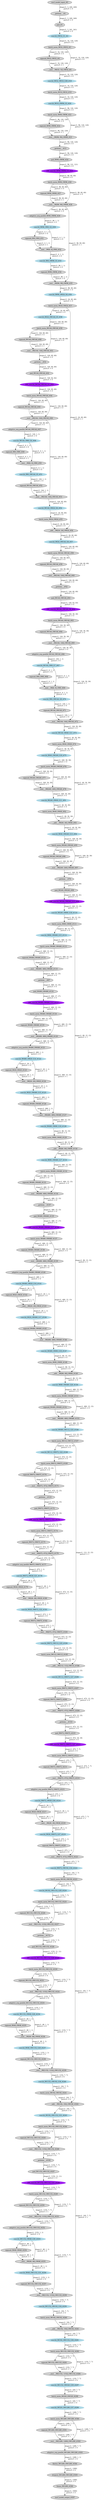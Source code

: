 strict digraph  {
"0 /nncf_model_input_0" [id=0, label="nncf_model_input_#0", style=filled, type=nncf_model_input];
"1 EfficientNet/NNCFUserConv2dStaticSamePadding[_conv_stem]/ModuleDict[pre_ops]/UpdateInputs[1]/__getitem___0" [id=1, label="__getitem___#1", style=filled, type=__getitem__];
"2 EfficientNet/NNCFUserConv2dStaticSamePadding[_conv_stem]/ZeroPad2d[static_padding]/pad_0" [id=2, label="pad_#1", style=filled, type=pad];
"3 EfficientNet/NNCFUserConv2dStaticSamePadding[_conv_stem]/conv2d_0" [color=lightblue, id=3, label="conv2d_OW32_G1_#2", style=filled, type=conv2d];
"4 EfficientNet/NNCFBatchNorm2d[_bn0]/batch_norm_0" [id=4, label="batch_norm_IW32_OW32_#3", style=filled, type=batch_norm];
"5 EfficientNet/MemoryEfficientSwish[_swish]/sigmoid_0" [id=5, label="sigmoid_IW32_OW32_#4", style=filled, type=sigmoid];
"6 EfficientNet/MemoryEfficientSwish[_swish]/__mul___0" [id=6, label="__mul___IW[32, 32]_OW32_#5", style=filled, type=__mul__];
"7 EfficientNet/ModuleList[_blocks]/MBConvBlock[0]/NNCFUserConv2dStaticSamePadding[_project_conv]/conv2d_0" [color=lightblue, id=7, label="conv2d_IW32_OW16_G38_#18", style=filled, type=conv2d];
"8 EfficientNet/ModuleList[_blocks]/MBConvBlock[0]/NNCFBatchNorm2d[_bn2]/batch_norm_0" [id=8, label="batch_norm_IW16_OW16_#19", style=filled, type=batch_norm];
"9 EfficientNet/ModuleList[_blocks]/MBConvBlock[1]/NNCFUserConv2dStaticSamePadding[_expand_conv]/conv2d_0" [color=lightblue, id=9, label="conv2d_IW16_OW96_G3_#20", style=filled, type=conv2d];
"10 EfficientNet/ModuleList[_blocks]/MBConvBlock[1]/NNCFBatchNorm2d[_bn0]/batch_norm_0" [id=10, label="batch_norm_IW96_OW96_#21", style=filled, type=batch_norm];
"11 EfficientNet/ModuleList[_blocks]/MBConvBlock[1]/MemoryEfficientSwish[_swish]/sigmoid_0" [id=11, label="sigmoid_IW96_OW96_#22", style=filled, type=sigmoid];
"12 EfficientNet/ModuleList[_blocks]/MBConvBlock[1]/MemoryEfficientSwish[_swish]/__mul___0" [id=12, label="__mul___IW[96, 96]_OW96_#23", style=filled, type=__mul__];
"13 EfficientNet/ModuleList[_blocks]/MBConvBlock[1]/NNCFUserConv2dStaticSamePadding[_depthwise_conv]/ModuleDict[pre_ops]/UpdateInputs[1]/__getitem___0" [id=13, label="__getitem___#13", style=filled, type=__getitem__];
"14 EfficientNet/ModuleList[_blocks]/MBConvBlock[1]/NNCFUserConv2dStaticSamePadding[_depthwise_conv]/ZeroPad2d[static_padding]/pad_0" [id=14, label="pad_IW96_OW96_#24", style=filled, type=pad];
"15 EfficientNet/ModuleList[_blocks]/MBConvBlock[1]/NNCFUserConv2dStaticSamePadding[_depthwise_conv]/conv2d_0" [color=purple, id=15, label="DW_conv2d_IW96_OW96_G3_#25", style=filled, type=conv2d];
"16 EfficientNet/ModuleList[_blocks]/MBConvBlock[1]/NNCFBatchNorm2d[_bn1]/batch_norm_0" [id=16, label="batch_norm_IW96_OW96_#26", style=filled, type=batch_norm];
"17 EfficientNet/ModuleList[_blocks]/MBConvBlock[1]/MemoryEfficientSwish[_swish]/sigmoid_1" [id=17, label="sigmoid_IW96_OW96_#27", style=filled, type=sigmoid];
"18 EfficientNet/ModuleList[_blocks]/MBConvBlock[1]/MemoryEfficientSwish[_swish]/__mul___1" [id=18, label="__mul___IW[96, 96]_OW96_#28", style=filled, type=__mul__];
"19 EfficientNet/ModuleList[_blocks]/MBConvBlock[1]/adaptive_avg_pool2d_0" [id=19, label="adaptive_avg_pool2d_IW96_OW96_#29", style=filled, type=adaptive_avg_pool2d];
"20 EfficientNet/ModuleList[_blocks]/MBConvBlock[1]/NNCFUserConv2dStaticSamePadding[_se_reduce]/conv2d_0" [color=lightblue, id=20, label="conv2d_IW96_OW4_G2_#30", style=filled, type=conv2d];
"21 EfficientNet/ModuleList[_blocks]/MBConvBlock[1]/MemoryEfficientSwish[_swish]/sigmoid_2" [id=21, label="sigmoid_IW4_OW4_#31", style=filled, type=sigmoid];
"22 EfficientNet/ModuleList[_blocks]/MBConvBlock[1]/MemoryEfficientSwish[_swish]/__mul___2" [id=22, label="__mul___IW[4, 4]_OW4_#32", style=filled, type=__mul__];
"23 EfficientNet/ModuleList[_blocks]/MBConvBlock[1]/NNCFUserConv2dStaticSamePadding[_se_expand]/conv2d_0" [color=lightblue, id=23, label="conv2d_IW4_OW96_G3_#33", style=filled, type=conv2d];
"24 EfficientNet/ModuleList[_blocks]/MBConvBlock[1]/sigmoid_0" [id=24, label="sigmoid_IW96_OW96_#34", style=filled, type=sigmoid];
"25 EfficientNet/ModuleList[_blocks]/MBConvBlock[1]/__mul___0" [id=25, label="__mul___IW[96, 96]_OW96_#35", style=filled, type=__mul__];
"26 EfficientNet/ModuleList[_blocks]/MBConvBlock[1]/NNCFUserConv2dStaticSamePadding[_project_conv]/conv2d_0" [color=lightblue, id=26, label="conv2d_IW96_OW24_G6_#36", style=filled, type=conv2d];
"27 EfficientNet/ModuleList[_blocks]/MBConvBlock[1]/NNCFBatchNorm2d[_bn2]/batch_norm_0" [id=27, label="batch_norm_IW24_OW24_#37", style=filled, type=batch_norm];
"28 EfficientNet/ModuleList[_blocks]/MBConvBlock[2]/NNCFUserConv2dStaticSamePadding[_expand_conv]/conv2d_0" [color=lightblue, id=28, label="conv2d_IW24_OW144_G5_#38", style=filled, type=conv2d];
"29 EfficientNet/ModuleList[_blocks]/MBConvBlock[2]/NNCFBatchNorm2d[_bn0]/batch_norm_0" [id=29, label="batch_norm_IW144_OW144_#39", style=filled, type=batch_norm];
"30 EfficientNet/ModuleList[_blocks]/MBConvBlock[2]/MemoryEfficientSwish[_swish]/sigmoid_0" [id=30, label="sigmoid_IW144_OW144_#40", style=filled, type=sigmoid];
"31 EfficientNet/ModuleList[_blocks]/MBConvBlock[2]/MemoryEfficientSwish[_swish]/__mul___0" [id=31, label="__mul___IW[144, 144]_OW144_#41", style=filled, type=__mul__];
"32 EfficientNet/ModuleList[_blocks]/MBConvBlock[2]/NNCFUserConv2dStaticSamePadding[_depthwise_conv]/ModuleDict[pre_ops]/UpdateInputs[1]/__getitem___0" [id=32, label="__getitem___#32", style=filled, type=__getitem__];
"33 EfficientNet/ModuleList[_blocks]/MBConvBlock[2]/NNCFUserConv2dStaticSamePadding[_depthwise_conv]/ZeroPad2d[static_padding]/pad_0" [id=33, label="pad_IW144_OW144_#42", style=filled, type=pad];
"34 EfficientNet/ModuleList[_blocks]/MBConvBlock[2]/NNCFUserConv2dStaticSamePadding[_depthwise_conv]/conv2d_0" [color=purple, id=34, label="DW_conv2d_IW144_OW144_G5_#43", style=filled, type=conv2d];
"35 EfficientNet/ModuleList[_blocks]/MBConvBlock[2]/NNCFBatchNorm2d[_bn1]/batch_norm_0" [id=35, label="batch_norm_IW144_OW144_#44", style=filled, type=batch_norm];
"36 EfficientNet/ModuleList[_blocks]/MBConvBlock[2]/MemoryEfficientSwish[_swish]/sigmoid_1" [id=36, label="sigmoid_IW144_OW144_#45", style=filled, type=sigmoid];
"37 EfficientNet/ModuleList[_blocks]/MBConvBlock[2]/MemoryEfficientSwish[_swish]/__mul___1" [id=37, label="__mul___IW[144, 144]_OW144_#46", style=filled, type=__mul__];
"38 EfficientNet/ModuleList[_blocks]/MBConvBlock[2]/adaptive_avg_pool2d_0" [id=38, label="adaptive_avg_pool2d_IW144_OW144_#47", style=filled, type=adaptive_avg_pool2d];
"39 EfficientNet/ModuleList[_blocks]/MBConvBlock[2]/NNCFUserConv2dStaticSamePadding[_se_reduce]/conv2d_0" [color=lightblue, id=39, label="conv2d_IW144_OW6_G4_#48", style=filled, type=conv2d];
"40 EfficientNet/ModuleList[_blocks]/MBConvBlock[2]/MemoryEfficientSwish[_swish]/sigmoid_2" [id=40, label="sigmoid_IW6_OW6_#49", style=filled, type=sigmoid];
"41 EfficientNet/ModuleList[_blocks]/MBConvBlock[2]/MemoryEfficientSwish[_swish]/__mul___2" [id=41, label="__mul___IW[6, 6]_OW6_#50", style=filled, type=__mul__];
"42 EfficientNet/ModuleList[_blocks]/MBConvBlock[2]/NNCFUserConv2dStaticSamePadding[_se_expand]/conv2d_0" [color=lightblue, id=42, label="conv2d_IW6_OW144_G5_#51", style=filled, type=conv2d];
"43 EfficientNet/ModuleList[_blocks]/MBConvBlock[2]/sigmoid_0" [id=43, label="sigmoid_IW144_OW144_#52", style=filled, type=sigmoid];
"44 EfficientNet/ModuleList[_blocks]/MBConvBlock[2]/__mul___0" [id=44, label="__mul___IW[144, 144]_OW144_#53", style=filled, type=__mul__];
"45 EfficientNet/ModuleList[_blocks]/MBConvBlock[2]/NNCFUserConv2dStaticSamePadding[_project_conv]/conv2d_0" [color=lightblue, id=45, label="conv2d_IW144_OW24_G6_#54", style=filled, type=conv2d];
"46 EfficientNet/ModuleList[_blocks]/MBConvBlock[2]/NNCFBatchNorm2d[_bn2]/batch_norm_0" [id=46, label="batch_norm_IW24_OW24_#55", style=filled, type=batch_norm];
"47 EfficientNet/ModuleList[_blocks]/MBConvBlock[2]/__add___0" [id=47, label="__add___IW[24, 24]_OW24_#56", style=filled, type=__add__];
"48 EfficientNet/ModuleList[_blocks]/MBConvBlock[3]/NNCFUserConv2dStaticSamePadding[_expand_conv]/conv2d_0" [color=lightblue, id=48, label="conv2d_IW24_OW144_G8_#57", style=filled, type=conv2d];
"49 EfficientNet/ModuleList[_blocks]/MBConvBlock[3]/NNCFBatchNorm2d[_bn0]/batch_norm_0" [id=49, label="batch_norm_IW144_OW144_#58", style=filled, type=batch_norm];
"50 EfficientNet/ModuleList[_blocks]/MBConvBlock[3]/MemoryEfficientSwish[_swish]/sigmoid_0" [id=50, label="sigmoid_IW144_OW144_#59", style=filled, type=sigmoid];
"51 EfficientNet/ModuleList[_blocks]/MBConvBlock[3]/MemoryEfficientSwish[_swish]/__mul___0" [id=51, label="__mul___IW[144, 144]_OW144_#60", style=filled, type=__mul__];
"52 EfficientNet/ModuleList[_blocks]/MBConvBlock[3]/NNCFUserConv2dStaticSamePadding[_depthwise_conv]/ModuleDict[pre_ops]/UpdateInputs[1]/__getitem___0" [id=52, label="__getitem___#52", style=filled, type=__getitem__];
"53 EfficientNet/ModuleList[_blocks]/MBConvBlock[3]/NNCFUserConv2dStaticSamePadding[_depthwise_conv]/ZeroPad2d[static_padding]/pad_0" [id=53, label="pad_IW144_OW144_#61", style=filled, type=pad];
"54 EfficientNet/ModuleList[_blocks]/MBConvBlock[3]/NNCFUserConv2dStaticSamePadding[_depthwise_conv]/conv2d_0" [color=purple, id=54, label="DW_conv2d_IW144_OW144_G8_#62", style=filled, type=conv2d];
"55 EfficientNet/ModuleList[_blocks]/MBConvBlock[3]/NNCFBatchNorm2d[_bn1]/batch_norm_0" [id=55, label="batch_norm_IW144_OW144_#63", style=filled, type=batch_norm];
"56 EfficientNet/ModuleList[_blocks]/MBConvBlock[3]/MemoryEfficientSwish[_swish]/sigmoid_1" [id=56, label="sigmoid_IW144_OW144_#64", style=filled, type=sigmoid];
"57 EfficientNet/ModuleList[_blocks]/MBConvBlock[3]/MemoryEfficientSwish[_swish]/__mul___1" [id=57, label="__mul___IW[144, 144]_OW144_#65", style=filled, type=__mul__];
"58 EfficientNet/ModuleList[_blocks]/MBConvBlock[3]/adaptive_avg_pool2d_0" [id=58, label="adaptive_avg_pool2d_IW144_OW144_#66", style=filled, type=adaptive_avg_pool2d];
"59 EfficientNet/ModuleList[_blocks]/MBConvBlock[3]/NNCFUserConv2dStaticSamePadding[_se_reduce]/conv2d_0" [color=lightblue, id=59, label="conv2d_IW144_OW6_G7_#67", style=filled, type=conv2d];
"60 EfficientNet/ModuleList[_blocks]/MBConvBlock[3]/MemoryEfficientSwish[_swish]/sigmoid_2" [id=60, label="sigmoid_IW6_OW6_#68", style=filled, type=sigmoid];
"61 EfficientNet/ModuleList[_blocks]/MBConvBlock[3]/MemoryEfficientSwish[_swish]/__mul___2" [id=61, label="__mul___IW[6, 6]_OW6_#69", style=filled, type=__mul__];
"62 EfficientNet/ModuleList[_blocks]/MBConvBlock[3]/NNCFUserConv2dStaticSamePadding[_se_expand]/conv2d_0" [color=lightblue, id=62, label="conv2d_IW6_OW144_G8_#70", style=filled, type=conv2d];
"63 EfficientNet/ModuleList[_blocks]/MBConvBlock[3]/sigmoid_0" [id=63, label="sigmoid_IW144_OW144_#71", style=filled, type=sigmoid];
"64 EfficientNet/ModuleList[_blocks]/MBConvBlock[3]/__mul___0" [id=64, label="__mul___IW[144, 144]_OW144_#72", style=filled, type=__mul__];
"65 EfficientNet/ModuleList[_blocks]/MBConvBlock[3]/NNCFUserConv2dStaticSamePadding[_project_conv]/conv2d_0" [color=lightblue, id=65, label="conv2d_IW144_OW40_G11_#73", style=filled, type=conv2d];
"66 EfficientNet/ModuleList[_blocks]/MBConvBlock[3]/NNCFBatchNorm2d[_bn2]/batch_norm_0" [id=66, label="batch_norm_IW40_OW40_#74", style=filled, type=batch_norm];
"67 EfficientNet/ModuleList[_blocks]/MBConvBlock[4]/NNCFUserConv2dStaticSamePadding[_expand_conv]/conv2d_0" [color=lightblue, id=67, label="conv2d_IW40_OW240_G10_#75", style=filled, type=conv2d];
"68 EfficientNet/ModuleList[_blocks]/MBConvBlock[4]/NNCFBatchNorm2d[_bn0]/batch_norm_0" [id=68, label="batch_norm_IW240_OW240_#76", style=filled, type=batch_norm];
"69 EfficientNet/ModuleList[_blocks]/MBConvBlock[4]/MemoryEfficientSwish[_swish]/sigmoid_0" [id=69, label="sigmoid_IW240_OW240_#77", style=filled, type=sigmoid];
"70 EfficientNet/ModuleList[_blocks]/MBConvBlock[4]/MemoryEfficientSwish[_swish]/__mul___0" [id=70, label="__mul___IW[240, 240]_OW240_#78", style=filled, type=__mul__];
"71 EfficientNet/ModuleList[_blocks]/MBConvBlock[4]/NNCFUserConv2dStaticSamePadding[_project_conv]/conv2d_0" [color=lightblue, id=71, label="conv2d_IW240_OW40_G11_#91", style=filled, type=conv2d];
"72 EfficientNet/ModuleList[_blocks]/MBConvBlock[4]/NNCFBatchNorm2d[_bn2]/batch_norm_0" [id=72, label="batch_norm_IW40_OW40_#92", style=filled, type=batch_norm];
"73 EfficientNet/ModuleList[_blocks]/MBConvBlock[4]/__add___0" [id=73, label="__add___IW[40, 40]_OW40_#93", style=filled, type=__add__];
"74 EfficientNet/ModuleList[_blocks]/MBConvBlock[5]/NNCFUserConv2dStaticSamePadding[_expand_conv]/conv2d_0" [color=lightblue, id=74, label="conv2d_IW40_OW240_G13_#94", style=filled, type=conv2d];
"75 EfficientNet/ModuleList[_blocks]/MBConvBlock[5]/NNCFBatchNorm2d[_bn0]/batch_norm_0" [id=75, label="batch_norm_IW240_OW240_#95", style=filled, type=batch_norm];
"76 EfficientNet/ModuleList[_blocks]/MBConvBlock[5]/MemoryEfficientSwish[_swish]/sigmoid_0" [id=76, label="sigmoid_IW240_OW240_#96", style=filled, type=sigmoid];
"77 EfficientNet/ModuleList[_blocks]/MBConvBlock[5]/MemoryEfficientSwish[_swish]/__mul___0" [id=77, label="__mul___IW[240, 240]_OW240_#97", style=filled, type=__mul__];
"78 EfficientNet/ModuleList[_blocks]/MBConvBlock[5]/NNCFUserConv2dStaticSamePadding[_depthwise_conv]/ModuleDict[pre_ops]/UpdateInputs[1]/__getitem___0" [id=78, label="__getitem___#78", style=filled, type=__getitem__];
"79 EfficientNet/ModuleList[_blocks]/MBConvBlock[5]/NNCFUserConv2dStaticSamePadding[_depthwise_conv]/ZeroPad2d[static_padding]/pad_0" [id=79, label="pad_IW240_OW240_#98", style=filled, type=pad];
"80 EfficientNet/ModuleList[_blocks]/MBConvBlock[5]/NNCFUserConv2dStaticSamePadding[_depthwise_conv]/conv2d_0" [color=purple, id=80, label="DW_conv2d_IW240_OW240_G13_#99", style=filled, type=conv2d];
"81 EfficientNet/ModuleList[_blocks]/MBConvBlock[5]/NNCFUserConv2dStaticSamePadding[_project_conv]/conv2d_0" [color=lightblue, id=81, label="conv2d_IW240_OW80_G18_#110", style=filled, type=conv2d];
"82 EfficientNet/ModuleList[_blocks]/MBConvBlock[5]/NNCFBatchNorm2d[_bn2]/batch_norm_0" [id=82, label="batch_norm_IW80_OW80_#111", style=filled, type=batch_norm];
"83 EfficientNet/ModuleList[_blocks]/MBConvBlock[6]/NNCFUserConv2dStaticSamePadding[_expand_conv]/conv2d_0" [color=lightblue, id=83, label="conv2d_IW80_OW480_G15_#112", style=filled, type=conv2d];
"84 EfficientNet/ModuleList[_blocks]/MBConvBlock[6]/NNCFBatchNorm2d[_bn0]/batch_norm_0" [id=84, label="batch_norm_IW480_OW480_#113", style=filled, type=batch_norm];
"85 EfficientNet/ModuleList[_blocks]/MBConvBlock[6]/MemoryEfficientSwish[_swish]/sigmoid_0" [id=85, label="sigmoid_IW480_OW480_#114", style=filled, type=sigmoid];
"86 EfficientNet/ModuleList[_blocks]/MBConvBlock[6]/MemoryEfficientSwish[_swish]/__mul___0" [id=86, label="__mul___IW[480, 480]_OW480_#115", style=filled, type=__mul__];
"87 EfficientNet/ModuleList[_blocks]/MBConvBlock[6]/NNCFUserConv2dStaticSamePadding[_depthwise_conv]/ModuleDict[pre_ops]/UpdateInputs[1]/__getitem___0" [id=87, label="__getitem___#87", style=filled, type=__getitem__];
"88 EfficientNet/ModuleList[_blocks]/MBConvBlock[6]/NNCFUserConv2dStaticSamePadding[_depthwise_conv]/ZeroPad2d[static_padding]/pad_0" [id=88, label="pad_IW480_OW480_#116", style=filled, type=pad];
"89 EfficientNet/ModuleList[_blocks]/MBConvBlock[6]/NNCFUserConv2dStaticSamePadding[_depthwise_conv]/conv2d_0" [color=purple, id=89, label="DW_conv2d_IW480_OW480_G15_#117", style=filled, type=conv2d];
"90 EfficientNet/ModuleList[_blocks]/MBConvBlock[6]/NNCFBatchNorm2d[_bn1]/batch_norm_0" [id=90, label="batch_norm_IW480_OW480_#118", style=filled, type=batch_norm];
"91 EfficientNet/ModuleList[_blocks]/MBConvBlock[6]/MemoryEfficientSwish[_swish]/sigmoid_1" [id=91, label="sigmoid_IW480_OW480_#119", style=filled, type=sigmoid];
"92 EfficientNet/ModuleList[_blocks]/MBConvBlock[6]/MemoryEfficientSwish[_swish]/__mul___1" [id=92, label="__mul___IW[480, 480]_OW480_#120", style=filled, type=__mul__];
"93 EfficientNet/ModuleList[_blocks]/MBConvBlock[6]/adaptive_avg_pool2d_0" [id=93, label="adaptive_avg_pool2d_IW480_OW480_#121", style=filled, type=adaptive_avg_pool2d];
"94 EfficientNet/ModuleList[_blocks]/MBConvBlock[6]/NNCFUserConv2dStaticSamePadding[_se_reduce]/conv2d_0" [color=lightblue, id=94, label="conv2d_IW480_OW20_G14_#122", style=filled, type=conv2d];
"95 EfficientNet/ModuleList[_blocks]/MBConvBlock[6]/MemoryEfficientSwish[_swish]/sigmoid_2" [id=95, label="sigmoid_IW20_OW20_#123", style=filled, type=sigmoid];
"96 EfficientNet/ModuleList[_blocks]/MBConvBlock[6]/MemoryEfficientSwish[_swish]/__mul___2" [id=96, label="__mul___IW[20, 20]_OW20_#124", style=filled, type=__mul__];
"97 EfficientNet/ModuleList[_blocks]/MBConvBlock[6]/NNCFUserConv2dStaticSamePadding[_se_expand]/conv2d_0" [color=lightblue, id=97, label="conv2d_IW20_OW480_G15_#125", style=filled, type=conv2d];
"98 EfficientNet/ModuleList[_blocks]/MBConvBlock[6]/sigmoid_0" [id=98, label="sigmoid_IW480_OW480_#126", style=filled, type=sigmoid];
"99 EfficientNet/ModuleList[_blocks]/MBConvBlock[6]/__mul___0" [id=99, label="__mul___IW[480, 480]_OW480_#127", style=filled, type=__mul__];
"100 EfficientNet/ModuleList[_blocks]/MBConvBlock[6]/NNCFUserConv2dStaticSamePadding[_project_conv]/conv2d_0" [color=lightblue, id=100, label="conv2d_IW480_OW80_G18_#128", style=filled, type=conv2d];
"101 EfficientNet/ModuleList[_blocks]/MBConvBlock[6]/NNCFBatchNorm2d[_bn2]/batch_norm_0" [id=101, label="batch_norm_IW80_OW80_#129", style=filled, type=batch_norm];
"102 EfficientNet/ModuleList[_blocks]/MBConvBlock[6]/__add___0" [id=102, label="__add___IW[80, 80]_OW80_#130", style=filled, type=__add__];
"103 EfficientNet/ModuleList[_blocks]/MBConvBlock[7]/NNCFUserConv2dStaticSamePadding[_expand_conv]/conv2d_0" [color=lightblue, id=103, label="conv2d_IW80_OW480_G17_#131", style=filled, type=conv2d];
"104 EfficientNet/ModuleList[_blocks]/MBConvBlock[7]/NNCFBatchNorm2d[_bn0]/batch_norm_0" [id=104, label="batch_norm_IW480_OW480_#132", style=filled, type=batch_norm];
"105 EfficientNet/ModuleList[_blocks]/MBConvBlock[7]/MemoryEfficientSwish[_swish]/sigmoid_0" [id=105, label="sigmoid_IW480_OW480_#133", style=filled, type=sigmoid];
"106 EfficientNet/ModuleList[_blocks]/MBConvBlock[7]/MemoryEfficientSwish[_swish]/__mul___0" [id=106, label="__mul___IW[480, 480]_OW480_#134", style=filled, type=__mul__];
"107 EfficientNet/ModuleList[_blocks]/MBConvBlock[7]/NNCFUserConv2dStaticSamePadding[_depthwise_conv]/ModuleDict[pre_ops]/UpdateInputs[1]/__getitem___0" [id=107, label="__getitem___#107", style=filled, type=__getitem__];
"108 EfficientNet/ModuleList[_blocks]/MBConvBlock[7]/NNCFUserConv2dStaticSamePadding[_depthwise_conv]/ZeroPad2d[static_padding]/pad_0" [id=108, label="pad_IW480_OW480_#135", style=filled, type=pad];
"109 EfficientNet/ModuleList[_blocks]/MBConvBlock[7]/NNCFUserConv2dStaticSamePadding[_depthwise_conv]/conv2d_0" [color=purple, id=109, label="DW_conv2d_IW480_OW480_G17_#136", style=filled, type=conv2d];
"110 EfficientNet/ModuleList[_blocks]/MBConvBlock[7]/NNCFBatchNorm2d[_bn1]/batch_norm_0" [id=110, label="batch_norm_IW480_OW480_#137", style=filled, type=batch_norm];
"111 EfficientNet/ModuleList[_blocks]/MBConvBlock[7]/MemoryEfficientSwish[_swish]/sigmoid_1" [id=111, label="sigmoid_IW480_OW480_#138", style=filled, type=sigmoid];
"112 EfficientNet/ModuleList[_blocks]/MBConvBlock[7]/MemoryEfficientSwish[_swish]/__mul___1" [id=112, label="__mul___IW[480, 480]_OW480_#139", style=filled, type=__mul__];
"113 EfficientNet/ModuleList[_blocks]/MBConvBlock[7]/adaptive_avg_pool2d_0" [id=113, label="adaptive_avg_pool2d_IW480_OW480_#140", style=filled, type=adaptive_avg_pool2d];
"114 EfficientNet/ModuleList[_blocks]/MBConvBlock[7]/NNCFUserConv2dStaticSamePadding[_se_reduce]/conv2d_0" [color=lightblue, id=114, label="conv2d_IW480_OW20_G16_#141", style=filled, type=conv2d];
"115 EfficientNet/ModuleList[_blocks]/MBConvBlock[7]/MemoryEfficientSwish[_swish]/sigmoid_2" [id=115, label="sigmoid_IW20_OW20_#142", style=filled, type=sigmoid];
"116 EfficientNet/ModuleList[_blocks]/MBConvBlock[7]/MemoryEfficientSwish[_swish]/__mul___2" [id=116, label="__mul___IW[20, 20]_OW20_#143", style=filled, type=__mul__];
"117 EfficientNet/ModuleList[_blocks]/MBConvBlock[7]/NNCFUserConv2dStaticSamePadding[_se_expand]/conv2d_0" [color=lightblue, id=117, label="conv2d_IW20_OW480_G17_#144", style=filled, type=conv2d];
"118 EfficientNet/ModuleList[_blocks]/MBConvBlock[7]/sigmoid_0" [id=118, label="sigmoid_IW480_OW480_#145", style=filled, type=sigmoid];
"119 EfficientNet/ModuleList[_blocks]/MBConvBlock[7]/__mul___0" [id=119, label="__mul___IW[480, 480]_OW480_#146", style=filled, type=__mul__];
"120 EfficientNet/ModuleList[_blocks]/MBConvBlock[7]/NNCFUserConv2dStaticSamePadding[_project_conv]/conv2d_0" [color=lightblue, id=120, label="conv2d_IW480_OW80_G18_#147", style=filled, type=conv2d];
"121 EfficientNet/ModuleList[_blocks]/MBConvBlock[7]/NNCFBatchNorm2d[_bn2]/batch_norm_0" [id=121, label="batch_norm_IW80_OW80_#148", style=filled, type=batch_norm];
"122 EfficientNet/ModuleList[_blocks]/MBConvBlock[7]/__add___0" [id=122, label="__add___IW[80, 80]_OW80_#149", style=filled, type=__add__];
"123 EfficientNet/ModuleList[_blocks]/MBConvBlock[8]/NNCFUserConv2dStaticSamePadding[_expand_conv]/conv2d_0" [color=lightblue, id=123, label="conv2d_IW80_OW480_G20_#150", style=filled, type=conv2d];
"124 EfficientNet/ModuleList[_blocks]/MBConvBlock[8]/NNCFBatchNorm2d[_bn0]/batch_norm_0" [id=124, label="batch_norm_IW480_OW480_#151", style=filled, type=batch_norm];
"125 EfficientNet/ModuleList[_blocks]/MBConvBlock[8]/MemoryEfficientSwish[_swish]/sigmoid_0" [id=125, label="sigmoid_IW480_OW480_#152", style=filled, type=sigmoid];
"126 EfficientNet/ModuleList[_blocks]/MBConvBlock[8]/MemoryEfficientSwish[_swish]/__mul___0" [id=126, label="__mul___IW[480, 480]_OW480_#153", style=filled, type=__mul__];
"127 EfficientNet/ModuleList[_blocks]/MBConvBlock[8]/NNCFUserConv2dStaticSamePadding[_project_conv]/conv2d_0" [color=lightblue, id=127, label="conv2d_IW480_OW112_G25_#166", style=filled, type=conv2d];
"128 EfficientNet/ModuleList[_blocks]/MBConvBlock[8]/NNCFBatchNorm2d[_bn2]/batch_norm_0" [id=128, label="batch_norm_IW112_OW112_#167", style=filled, type=batch_norm];
"129 EfficientNet/ModuleList[_blocks]/MBConvBlock[9]/NNCFUserConv2dStaticSamePadding[_expand_conv]/conv2d_0" [color=lightblue, id=129, label="conv2d_IW112_OW672_G22_#168", style=filled, type=conv2d];
"130 EfficientNet/ModuleList[_blocks]/MBConvBlock[9]/NNCFBatchNorm2d[_bn0]/batch_norm_0" [id=130, label="batch_norm_IW672_OW672_#169", style=filled, type=batch_norm];
"131 EfficientNet/ModuleList[_blocks]/MBConvBlock[9]/MemoryEfficientSwish[_swish]/sigmoid_0" [id=131, label="sigmoid_IW672_OW672_#170", style=filled, type=sigmoid];
"132 EfficientNet/ModuleList[_blocks]/MBConvBlock[9]/MemoryEfficientSwish[_swish]/__mul___0" [id=132, label="__mul___IW[672, 672]_OW672_#171", style=filled, type=__mul__];
"133 EfficientNet/ModuleList[_blocks]/MBConvBlock[9]/NNCFUserConv2dStaticSamePadding[_depthwise_conv]/ModuleDict[pre_ops]/UpdateInputs[1]/__getitem___0" [id=133, label="__getitem___#133", style=filled, type=__getitem__];
"134 EfficientNet/ModuleList[_blocks]/MBConvBlock[9]/NNCFUserConv2dStaticSamePadding[_depthwise_conv]/ZeroPad2d[static_padding]/pad_0" [id=134, label="pad_IW672_OW672_#172", style=filled, type=pad];
"135 EfficientNet/ModuleList[_blocks]/MBConvBlock[9]/NNCFUserConv2dStaticSamePadding[_depthwise_conv]/conv2d_0" [color=purple, id=135, label="DW_conv2d_IW672_OW672_G22_#173", style=filled, type=conv2d];
"136 EfficientNet/ModuleList[_blocks]/MBConvBlock[9]/NNCFBatchNorm2d[_bn1]/batch_norm_0" [id=136, label="batch_norm_IW672_OW672_#174", style=filled, type=batch_norm];
"137 EfficientNet/ModuleList[_blocks]/MBConvBlock[9]/MemoryEfficientSwish[_swish]/sigmoid_1" [id=137, label="sigmoid_IW672_OW672_#175", style=filled, type=sigmoid];
"138 EfficientNet/ModuleList[_blocks]/MBConvBlock[9]/MemoryEfficientSwish[_swish]/__mul___1" [id=138, label="__mul___IW[672, 672]_OW672_#176", style=filled, type=__mul__];
"139 EfficientNet/ModuleList[_blocks]/MBConvBlock[9]/adaptive_avg_pool2d_0" [id=139, label="adaptive_avg_pool2d_IW672_OW672_#177", style=filled, type=adaptive_avg_pool2d];
"140 EfficientNet/ModuleList[_blocks]/MBConvBlock[9]/NNCFUserConv2dStaticSamePadding[_se_reduce]/conv2d_0" [color=lightblue, id=140, label="conv2d_IW672_OW28_G21_#178", style=filled, type=conv2d];
"141 EfficientNet/ModuleList[_blocks]/MBConvBlock[9]/MemoryEfficientSwish[_swish]/sigmoid_2" [id=141, label="sigmoid_IW28_OW28_#179", style=filled, type=sigmoid];
"142 EfficientNet/ModuleList[_blocks]/MBConvBlock[9]/MemoryEfficientSwish[_swish]/__mul___2" [id=142, label="__mul___IW[28, 28]_OW28_#180", style=filled, type=__mul__];
"143 EfficientNet/ModuleList[_blocks]/MBConvBlock[9]/NNCFUserConv2dStaticSamePadding[_se_expand]/conv2d_0" [color=lightblue, id=143, label="conv2d_IW28_OW672_G22_#181", style=filled, type=conv2d];
"144 EfficientNet/ModuleList[_blocks]/MBConvBlock[9]/sigmoid_0" [id=144, label="sigmoid_IW672_OW672_#182", style=filled, type=sigmoid];
"145 EfficientNet/ModuleList[_blocks]/MBConvBlock[9]/__mul___0" [id=145, label="__mul___IW[672, 672]_OW672_#183", style=filled, type=__mul__];
"146 EfficientNet/ModuleList[_blocks]/MBConvBlock[9]/NNCFUserConv2dStaticSamePadding[_project_conv]/conv2d_0" [color=lightblue, id=146, label="conv2d_IW672_OW112_G25_#184", style=filled, type=conv2d];
"147 EfficientNet/ModuleList[_blocks]/MBConvBlock[9]/NNCFBatchNorm2d[_bn2]/batch_norm_0" [id=147, label="batch_norm_IW112_OW112_#185", style=filled, type=batch_norm];
"148 EfficientNet/ModuleList[_blocks]/MBConvBlock[9]/__add___0" [id=148, label="__add___IW[112, 112]_OW112_#186", style=filled, type=__add__];
"149 EfficientNet/ModuleList[_blocks]/MBConvBlock[11]/NNCFUserConv2dStaticSamePadding[_expand_conv]/conv2d_0" [color=lightblue, id=149, label="conv2d_IW112_OW672_G27_#206", style=filled, type=conv2d];
"150 EfficientNet/ModuleList[_blocks]/MBConvBlock[11]/NNCFBatchNorm2d[_bn0]/batch_norm_0" [id=150, label="batch_norm_IW672_OW672_#207", style=filled, type=batch_norm];
"151 EfficientNet/ModuleList[_blocks]/MBConvBlock[11]/MemoryEfficientSwish[_swish]/sigmoid_0" [id=151, label="sigmoid_IW672_OW672_#208", style=filled, type=sigmoid];
"152 EfficientNet/ModuleList[_blocks]/MBConvBlock[11]/MemoryEfficientSwish[_swish]/__mul___0" [id=152, label="__mul___IW[672, 672]_OW672_#209", style=filled, type=__mul__];
"153 EfficientNet/ModuleList[_blocks]/MBConvBlock[11]/NNCFUserConv2dStaticSamePadding[_depthwise_conv]/ModuleDict[pre_ops]/UpdateInputs[1]/__getitem___0" [id=153, label="__getitem___#153", style=filled, type=__getitem__];
"154 EfficientNet/ModuleList[_blocks]/MBConvBlock[11]/NNCFUserConv2dStaticSamePadding[_depthwise_conv]/ZeroPad2d[static_padding]/pad_0" [id=154, label="pad_IW672_OW672_#210", style=filled, type=pad];
"155 EfficientNet/ModuleList[_blocks]/MBConvBlock[11]/NNCFUserConv2dStaticSamePadding[_depthwise_conv]/conv2d_0" [color=purple, id=155, label="DW_conv2d_IW672_OW672_G27_#211", style=filled, type=conv2d];
"156 EfficientNet/ModuleList[_blocks]/MBConvBlock[11]/NNCFBatchNorm2d[_bn1]/batch_norm_0" [id=156, label="batch_norm_IW672_OW672_#212", style=filled, type=batch_norm];
"157 EfficientNet/ModuleList[_blocks]/MBConvBlock[11]/MemoryEfficientSwish[_swish]/sigmoid_1" [id=157, label="sigmoid_IW672_OW672_#213", style=filled, type=sigmoid];
"158 EfficientNet/ModuleList[_blocks]/MBConvBlock[11]/MemoryEfficientSwish[_swish]/__mul___1" [id=158, label="__mul___IW[672, 672]_OW672_#214", style=filled, type=__mul__];
"159 EfficientNet/ModuleList[_blocks]/MBConvBlock[11]/adaptive_avg_pool2d_0" [id=159, label="adaptive_avg_pool2d_IW672_OW672_#215", style=filled, type=adaptive_avg_pool2d];
"160 EfficientNet/ModuleList[_blocks]/MBConvBlock[11]/NNCFUserConv2dStaticSamePadding[_se_reduce]/conv2d_0" [color=lightblue, id=160, label="conv2d_IW672_OW28_G26_#216", style=filled, type=conv2d];
"161 EfficientNet/ModuleList[_blocks]/MBConvBlock[11]/MemoryEfficientSwish[_swish]/sigmoid_2" [id=161, label="sigmoid_IW28_OW28_#217", style=filled, type=sigmoid];
"162 EfficientNet/ModuleList[_blocks]/MBConvBlock[11]/MemoryEfficientSwish[_swish]/__mul___2" [id=162, label="__mul___IW[28, 28]_OW28_#218", style=filled, type=__mul__];
"163 EfficientNet/ModuleList[_blocks]/MBConvBlock[11]/NNCFUserConv2dStaticSamePadding[_se_expand]/conv2d_0" [color=lightblue, id=163, label="conv2d_IW28_OW672_G27_#219", style=filled, type=conv2d];
"164 EfficientNet/ModuleList[_blocks]/MBConvBlock[11]/sigmoid_0" [id=164, label="sigmoid_IW672_OW672_#220", style=filled, type=sigmoid];
"165 EfficientNet/ModuleList[_blocks]/MBConvBlock[11]/__mul___0" [id=165, label="__mul___IW[672, 672]_OW672_#221", style=filled, type=__mul__];
"166 EfficientNet/ModuleList[_blocks]/MBConvBlock[11]/NNCFUserConv2dStaticSamePadding[_project_conv]/conv2d_0" [color=lightblue, id=166, label="conv2d_IW672_OW192_G34_#222", style=filled, type=conv2d];
"167 EfficientNet/ModuleList[_blocks]/MBConvBlock[11]/NNCFBatchNorm2d[_bn2]/batch_norm_0" [id=167, label="batch_norm_IW192_OW192_#223", style=filled, type=batch_norm];
"168 EfficientNet/ModuleList[_blocks]/MBConvBlock[12]/NNCFUserConv2dStaticSamePadding[_expand_conv]/conv2d_0" [color=lightblue, id=168, label="conv2d_IW192_OW1152_G29_#224", style=filled, type=conv2d];
"169 EfficientNet/ModuleList[_blocks]/MBConvBlock[12]/NNCFBatchNorm2d[_bn0]/batch_norm_0" [id=169, label="batch_norm_IW1152_OW1152_#225", style=filled, type=batch_norm];
"170 EfficientNet/ModuleList[_blocks]/MBConvBlock[12]/MemoryEfficientSwish[_swish]/sigmoid_0" [id=170, label="sigmoid_IW1152_OW1152_#226", style=filled, type=sigmoid];
"171 EfficientNet/ModuleList[_blocks]/MBConvBlock[12]/MemoryEfficientSwish[_swish]/__mul___0" [id=171, label="__mul___IW[1152, 1152]_OW1152_#227", style=filled, type=__mul__];
"172 EfficientNet/ModuleList[_blocks]/MBConvBlock[12]/NNCFUserConv2dStaticSamePadding[_depthwise_conv]/ModuleDict[pre_ops]/UpdateInputs[1]/__getitem___0" [id=172, label="__getitem___#172", style=filled, type=__getitem__];
"173 EfficientNet/ModuleList[_blocks]/MBConvBlock[12]/NNCFUserConv2dStaticSamePadding[_depthwise_conv]/ZeroPad2d[static_padding]/pad_0" [id=173, label="pad_IW1152_OW1152_#228", style=filled, type=pad];
"174 EfficientNet/ModuleList[_blocks]/MBConvBlock[12]/NNCFUserConv2dStaticSamePadding[_depthwise_conv]/conv2d_0" [color=purple, id=174, label="DW_conv2d_IW1152_OW1152_G29_#229", style=filled, type=conv2d];
"175 EfficientNet/ModuleList[_blocks]/MBConvBlock[12]/NNCFBatchNorm2d[_bn1]/batch_norm_0" [id=175, label="batch_norm_IW1152_OW1152_#230", style=filled, type=batch_norm];
"176 EfficientNet/ModuleList[_blocks]/MBConvBlock[12]/MemoryEfficientSwish[_swish]/sigmoid_1" [id=176, label="sigmoid_IW1152_OW1152_#231", style=filled, type=sigmoid];
"177 EfficientNet/ModuleList[_blocks]/MBConvBlock[12]/MemoryEfficientSwish[_swish]/__mul___1" [id=177, label="__mul___IW[1152, 1152]_OW1152_#232", style=filled, type=__mul__];
"178 EfficientNet/ModuleList[_blocks]/MBConvBlock[12]/adaptive_avg_pool2d_0" [id=178, label="adaptive_avg_pool2d_IW1152_OW1152_#233", style=filled, type=adaptive_avg_pool2d];
"179 EfficientNet/ModuleList[_blocks]/MBConvBlock[12]/NNCFUserConv2dStaticSamePadding[_se_reduce]/conv2d_0" [color=lightblue, id=179, label="conv2d_IW1152_OW48_G28_#234", style=filled, type=conv2d];
"180 EfficientNet/ModuleList[_blocks]/MBConvBlock[12]/MemoryEfficientSwish[_swish]/sigmoid_2" [id=180, label="sigmoid_IW48_OW48_#235", style=filled, type=sigmoid];
"181 EfficientNet/ModuleList[_blocks]/MBConvBlock[12]/MemoryEfficientSwish[_swish]/__mul___2" [id=181, label="__mul___IW[48, 48]_OW48_#236", style=filled, type=__mul__];
"182 EfficientNet/ModuleList[_blocks]/MBConvBlock[12]/NNCFUserConv2dStaticSamePadding[_se_expand]/conv2d_0" [color=lightblue, id=182, label="conv2d_IW48_OW1152_G29_#237", style=filled, type=conv2d];
"183 EfficientNet/ModuleList[_blocks]/MBConvBlock[12]/sigmoid_0" [id=183, label="sigmoid_IW1152_OW1152_#238", style=filled, type=sigmoid];
"184 EfficientNet/ModuleList[_blocks]/MBConvBlock[12]/__mul___0" [id=184, label="__mul___IW[1152, 1152]_OW1152_#239", style=filled, type=__mul__];
"185 EfficientNet/ModuleList[_blocks]/MBConvBlock[12]/NNCFUserConv2dStaticSamePadding[_project_conv]/conv2d_0" [color=lightblue, id=185, label="conv2d_IW1152_OW192_G34_#240", style=filled, type=conv2d];
"186 EfficientNet/ModuleList[_blocks]/MBConvBlock[12]/NNCFBatchNorm2d[_bn2]/batch_norm_0" [id=186, label="batch_norm_IW192_OW192_#241", style=filled, type=batch_norm];
"187 EfficientNet/ModuleList[_blocks]/MBConvBlock[12]/__add___0" [id=187, label="__add___IW[192, 192]_OW192_#242", style=filled, type=__add__];
"188 EfficientNet/ModuleList[_blocks]/MBConvBlock[13]/NNCFUserConv2dStaticSamePadding[_expand_conv]/conv2d_0" [color=lightblue, id=188, label="conv2d_IW192_OW1152_G31_#243", style=filled, type=conv2d];
"189 EfficientNet/ModuleList[_blocks]/MBConvBlock[13]/NNCFBatchNorm2d[_bn0]/batch_norm_0" [id=189, label="batch_norm_IW1152_OW1152_#244", style=filled, type=batch_norm];
"190 EfficientNet/ModuleList[_blocks]/MBConvBlock[13]/MemoryEfficientSwish[_swish]/sigmoid_0" [id=190, label="sigmoid_IW1152_OW1152_#245", style=filled, type=sigmoid];
"191 EfficientNet/ModuleList[_blocks]/MBConvBlock[13]/MemoryEfficientSwish[_swish]/__mul___0" [id=191, label="__mul___IW[1152, 1152]_OW1152_#246", style=filled, type=__mul__];
"192 EfficientNet/ModuleList[_blocks]/MBConvBlock[13]/NNCFUserConv2dStaticSamePadding[_depthwise_conv]/ModuleDict[pre_ops]/UpdateInputs[1]/__getitem___0" [id=192, label="__getitem___#192", style=filled, type=__getitem__];
"193 EfficientNet/ModuleList[_blocks]/MBConvBlock[13]/NNCFUserConv2dStaticSamePadding[_depthwise_conv]/ZeroPad2d[static_padding]/pad_0" [id=193, label="pad_IW1152_OW1152_#247", style=filled, type=pad];
"194 EfficientNet/ModuleList[_blocks]/MBConvBlock[13]/NNCFUserConv2dStaticSamePadding[_depthwise_conv]/conv2d_0" [color=purple, id=194, label="DW_conv2d_IW1152_OW1152_G31_#248", style=filled, type=conv2d];
"195 EfficientNet/ModuleList[_blocks]/MBConvBlock[13]/NNCFBatchNorm2d[_bn1]/batch_norm_0" [id=195, label="batch_norm_IW1152_OW1152_#249", style=filled, type=batch_norm];
"196 EfficientNet/ModuleList[_blocks]/MBConvBlock[13]/MemoryEfficientSwish[_swish]/sigmoid_1" [id=196, label="sigmoid_IW1152_OW1152_#250", style=filled, type=sigmoid];
"197 EfficientNet/ModuleList[_blocks]/MBConvBlock[13]/MemoryEfficientSwish[_swish]/__mul___1" [id=197, label="__mul___IW[1152, 1152]_OW1152_#251", style=filled, type=__mul__];
"198 EfficientNet/ModuleList[_blocks]/MBConvBlock[13]/adaptive_avg_pool2d_0" [id=198, label="adaptive_avg_pool2d_IW1152_OW1152_#252", style=filled, type=adaptive_avg_pool2d];
"199 EfficientNet/ModuleList[_blocks]/MBConvBlock[13]/NNCFUserConv2dStaticSamePadding[_se_reduce]/conv2d_0" [color=lightblue, id=199, label="conv2d_IW1152_OW48_G30_#253", style=filled, type=conv2d];
"200 EfficientNet/ModuleList[_blocks]/MBConvBlock[13]/MemoryEfficientSwish[_swish]/sigmoid_2" [id=200, label="sigmoid_IW48_OW48_#254", style=filled, type=sigmoid];
"201 EfficientNet/ModuleList[_blocks]/MBConvBlock[13]/MemoryEfficientSwish[_swish]/__mul___2" [id=201, label="__mul___IW[48, 48]_OW48_#255", style=filled, type=__mul__];
"202 EfficientNet/ModuleList[_blocks]/MBConvBlock[13]/NNCFUserConv2dStaticSamePadding[_se_expand]/conv2d_0" [color=lightblue, id=202, label="conv2d_IW48_OW1152_G31_#256", style=filled, type=conv2d];
"203 EfficientNet/ModuleList[_blocks]/MBConvBlock[13]/sigmoid_0" [id=203, label="sigmoid_IW1152_OW1152_#257", style=filled, type=sigmoid];
"204 EfficientNet/ModuleList[_blocks]/MBConvBlock[13]/__mul___0" [id=204, label="__mul___IW[1152, 1152]_OW1152_#258", style=filled, type=__mul__];
"205 EfficientNet/ModuleList[_blocks]/MBConvBlock[13]/NNCFUserConv2dStaticSamePadding[_project_conv]/conv2d_0" [color=lightblue, id=205, label="conv2d_IW1152_OW192_G34_#259", style=filled, type=conv2d];
"206 EfficientNet/ModuleList[_blocks]/MBConvBlock[13]/NNCFBatchNorm2d[_bn2]/batch_norm_0" [id=206, label="batch_norm_IW192_OW192_#260", style=filled, type=batch_norm];
"207 EfficientNet/ModuleList[_blocks]/MBConvBlock[13]/__add___0" [id=207, label="__add___IW[192, 192]_OW192_#261", style=filled, type=__add__];
"208 EfficientNet/ModuleList[_blocks]/MBConvBlock[15]/NNCFUserConv2dStaticSamePadding[_expand_conv]/conv2d_0" [color=lightblue, id=208, label="conv2d_IW192_OW1152_G36_#281", style=filled, type=conv2d];
"209 EfficientNet/ModuleList[_blocks]/MBConvBlock[15]/NNCFBatchNorm2d[_bn0]/batch_norm_0" [id=209, label="batch_norm_IW1152_OW1152_#282", style=filled, type=batch_norm];
"210 EfficientNet/ModuleList[_blocks]/MBConvBlock[15]/MemoryEfficientSwish[_swish]/sigmoid_0" [id=210, label="sigmoid_IW1152_OW1152_#283", style=filled, type=sigmoid];
"211 EfficientNet/ModuleList[_blocks]/MBConvBlock[15]/MemoryEfficientSwish[_swish]/__mul___0" [id=211, label="__mul___IW[1152, 1152]_OW1152_#284", style=filled, type=__mul__];
"212 EfficientNet/ModuleList[_blocks]/MBConvBlock[15]/NNCFUserConv2dStaticSamePadding[_project_conv]/conv2d_0" [color=lightblue, id=212, label="conv2d_IW1152_OW320_G39_#297", style=filled, type=conv2d];
"213 EfficientNet/ModuleList[_blocks]/MBConvBlock[15]/NNCFBatchNorm2d[_bn2]/batch_norm_0" [id=213, label="batch_norm_IW320_OW320_#298", style=filled, type=batch_norm];
"214 EfficientNet/NNCFUserConv2dStaticSamePadding[_conv_head]/conv2d_0" [color=lightblue, id=214, label="conv2d_IW320_OW1280_G37_#299", style=filled, type=conv2d];
"215 EfficientNet/NNCFBatchNorm2d[_bn1]/batch_norm_0" [id=215, label="batch_norm_IW1280_OW1280_#300", style=filled, type=batch_norm];
"216 EfficientNet/MemoryEfficientSwish[_swish]/sigmoid_1" [id=216, label="sigmoid_IW1280_OW1280_#301", style=filled, type=sigmoid];
"217 EfficientNet/MemoryEfficientSwish[_swish]/__mul___1" [id=217, label="__mul___IW[1280, 1280]_OW1280_#302", style=filled, type=__mul__];
"218 EfficientNet/AdaptiveAvgPool2d[_avg_pooling]/adaptive_avg_pool2d_0" [id=218, label="adaptive_avg_pool2d_IW1280_OW1280_#303", style=filled, type=adaptive_avg_pool2d];
"219 EfficientNet/flatten_0" [id=219, label="flatten_IW1280_OW1280_#304", style=filled, type=flatten];
"220 EfficientNet/Dropout[_dropout]/dropout_0" [id=220, label="dropout_IW1280_OW1280_#305", style=filled, type=dropout];
"221 EfficientNet/NNCFLinear[_fc]/linear_0" [id=221, label="linear_IW1280_#306", style=filled, type=linear];
"222 /nncf_model_output_0" [id=222, label="nncf_model_output_#307", style=filled, type=nncf_model_output];
"0 /nncf_model_input_0" -> "1 EfficientNet/NNCFUserConv2dStaticSamePadding[_conv_stem]/ModuleDict[pre_ops]/UpdateInputs[1]/__getitem___0"  [label="shape:(1, 3, 240, 240)\nports:0 -> 0", style=solid];
"1 EfficientNet/NNCFUserConv2dStaticSamePadding[_conv_stem]/ModuleDict[pre_ops]/UpdateInputs[1]/__getitem___0" -> "2 EfficientNet/NNCFUserConv2dStaticSamePadding[_conv_stem]/ZeroPad2d[static_padding]/pad_0"  [label="shape:(1, 3, 240, 240)\nports:0 -> 0", style=solid];
"2 EfficientNet/NNCFUserConv2dStaticSamePadding[_conv_stem]/ZeroPad2d[static_padding]/pad_0" -> "3 EfficientNet/NNCFUserConv2dStaticSamePadding[_conv_stem]/conv2d_0"  [label="shape:(1, 3, 241, 241)\nports:0 -> 0", style=solid];
"3 EfficientNet/NNCFUserConv2dStaticSamePadding[_conv_stem]/conv2d_0" -> "4 EfficientNet/NNCFBatchNorm2d[_bn0]/batch_norm_0"  [label="shape:(1, 32, 120, 120)\nports:0 -> 0", style=solid];
"4 EfficientNet/NNCFBatchNorm2d[_bn0]/batch_norm_0" -> "5 EfficientNet/MemoryEfficientSwish[_swish]/sigmoid_0"  [label="shape:(1, 32, 120, 120)\nports:0 -> 0", style=solid];
"4 EfficientNet/NNCFBatchNorm2d[_bn0]/batch_norm_0" -> "6 EfficientNet/MemoryEfficientSwish[_swish]/__mul___0"  [label="shape:(1, 32, 120, 120)\nports:0 -> 0", style=solid];
"5 EfficientNet/MemoryEfficientSwish[_swish]/sigmoid_0" -> "6 EfficientNet/MemoryEfficientSwish[_swish]/__mul___0"  [label="shape:(1, 32, 120, 120)\nports:0 -> 1", style=solid];
"6 EfficientNet/MemoryEfficientSwish[_swish]/__mul___0" -> "7 EfficientNet/ModuleList[_blocks]/MBConvBlock[0]/NNCFUserConv2dStaticSamePadding[_project_conv]/conv2d_0"  [label="shape:(1, 32, 120, 120)\nports:0 -> 0", style=solid];
"7 EfficientNet/ModuleList[_blocks]/MBConvBlock[0]/NNCFUserConv2dStaticSamePadding[_project_conv]/conv2d_0" -> "8 EfficientNet/ModuleList[_blocks]/MBConvBlock[0]/NNCFBatchNorm2d[_bn2]/batch_norm_0"  [label="shape:(1, 16, 120, 120)\nports:0 -> 0", style=solid];
"8 EfficientNet/ModuleList[_blocks]/MBConvBlock[0]/NNCFBatchNorm2d[_bn2]/batch_norm_0" -> "9 EfficientNet/ModuleList[_blocks]/MBConvBlock[1]/NNCFUserConv2dStaticSamePadding[_expand_conv]/conv2d_0"  [label="shape:(1, 16, 120, 120)\nports:0 -> 0", style=solid];
"9 EfficientNet/ModuleList[_blocks]/MBConvBlock[1]/NNCFUserConv2dStaticSamePadding[_expand_conv]/conv2d_0" -> "10 EfficientNet/ModuleList[_blocks]/MBConvBlock[1]/NNCFBatchNorm2d[_bn0]/batch_norm_0"  [label="shape:(1, 96, 120, 120)\nports:0 -> 0", style=solid];
"10 EfficientNet/ModuleList[_blocks]/MBConvBlock[1]/NNCFBatchNorm2d[_bn0]/batch_norm_0" -> "11 EfficientNet/ModuleList[_blocks]/MBConvBlock[1]/MemoryEfficientSwish[_swish]/sigmoid_0"  [label="shape:(1, 96, 120, 120)\nports:0 -> 0", style=solid];
"10 EfficientNet/ModuleList[_blocks]/MBConvBlock[1]/NNCFBatchNorm2d[_bn0]/batch_norm_0" -> "12 EfficientNet/ModuleList[_blocks]/MBConvBlock[1]/MemoryEfficientSwish[_swish]/__mul___0"  [label="shape:(1, 96, 120, 120)\nports:0 -> 0", style=solid];
"11 EfficientNet/ModuleList[_blocks]/MBConvBlock[1]/MemoryEfficientSwish[_swish]/sigmoid_0" -> "12 EfficientNet/ModuleList[_blocks]/MBConvBlock[1]/MemoryEfficientSwish[_swish]/__mul___0"  [label="shape:(1, 96, 120, 120)\nports:0 -> 1", style=solid];
"12 EfficientNet/ModuleList[_blocks]/MBConvBlock[1]/MemoryEfficientSwish[_swish]/__mul___0" -> "13 EfficientNet/ModuleList[_blocks]/MBConvBlock[1]/NNCFUserConv2dStaticSamePadding[_depthwise_conv]/ModuleDict[pre_ops]/UpdateInputs[1]/__getitem___0"  [label="shape:(1, 96, 120, 120)\nports:0 -> 0", style=solid];
"13 EfficientNet/ModuleList[_blocks]/MBConvBlock[1]/NNCFUserConv2dStaticSamePadding[_depthwise_conv]/ModuleDict[pre_ops]/UpdateInputs[1]/__getitem___0" -> "14 EfficientNet/ModuleList[_blocks]/MBConvBlock[1]/NNCFUserConv2dStaticSamePadding[_depthwise_conv]/ZeroPad2d[static_padding]/pad_0"  [label="shape:(1, 96, 120, 120)\nports:0 -> 0", style=solid];
"14 EfficientNet/ModuleList[_blocks]/MBConvBlock[1]/NNCFUserConv2dStaticSamePadding[_depthwise_conv]/ZeroPad2d[static_padding]/pad_0" -> "15 EfficientNet/ModuleList[_blocks]/MBConvBlock[1]/NNCFUserConv2dStaticSamePadding[_depthwise_conv]/conv2d_0"  [label="shape:(1, 96, 121, 121)\nports:0 -> 0", style=solid];
"15 EfficientNet/ModuleList[_blocks]/MBConvBlock[1]/NNCFUserConv2dStaticSamePadding[_depthwise_conv]/conv2d_0" -> "16 EfficientNet/ModuleList[_blocks]/MBConvBlock[1]/NNCFBatchNorm2d[_bn1]/batch_norm_0"  [label="shape:(1, 96, 60, 60)\nports:0 -> 0", style=solid];
"16 EfficientNet/ModuleList[_blocks]/MBConvBlock[1]/NNCFBatchNorm2d[_bn1]/batch_norm_0" -> "17 EfficientNet/ModuleList[_blocks]/MBConvBlock[1]/MemoryEfficientSwish[_swish]/sigmoid_1"  [label="shape:(1, 96, 60, 60)\nports:0 -> 0", style=solid];
"16 EfficientNet/ModuleList[_blocks]/MBConvBlock[1]/NNCFBatchNorm2d[_bn1]/batch_norm_0" -> "18 EfficientNet/ModuleList[_blocks]/MBConvBlock[1]/MemoryEfficientSwish[_swish]/__mul___1"  [label="shape:(1, 96, 60, 60)\nports:0 -> 0", style=solid];
"17 EfficientNet/ModuleList[_blocks]/MBConvBlock[1]/MemoryEfficientSwish[_swish]/sigmoid_1" -> "18 EfficientNet/ModuleList[_blocks]/MBConvBlock[1]/MemoryEfficientSwish[_swish]/__mul___1"  [label="shape:(1, 96, 60, 60)\nports:0 -> 1", style=solid];
"18 EfficientNet/ModuleList[_blocks]/MBConvBlock[1]/MemoryEfficientSwish[_swish]/__mul___1" -> "19 EfficientNet/ModuleList[_blocks]/MBConvBlock[1]/adaptive_avg_pool2d_0"  [label="shape:(1, 96, 60, 60)\nports:0 -> 0", style=solid];
"18 EfficientNet/ModuleList[_blocks]/MBConvBlock[1]/MemoryEfficientSwish[_swish]/__mul___1" -> "25 EfficientNet/ModuleList[_blocks]/MBConvBlock[1]/__mul___0"  [label="shape:(1, 96, 60, 60)\nports:0 -> 1", style=solid];
"19 EfficientNet/ModuleList[_blocks]/MBConvBlock[1]/adaptive_avg_pool2d_0" -> "20 EfficientNet/ModuleList[_blocks]/MBConvBlock[1]/NNCFUserConv2dStaticSamePadding[_se_reduce]/conv2d_0"  [label="shape:(1, 96, 1, 1)\nports:0 -> 0", style=solid];
"20 EfficientNet/ModuleList[_blocks]/MBConvBlock[1]/NNCFUserConv2dStaticSamePadding[_se_reduce]/conv2d_0" -> "21 EfficientNet/ModuleList[_blocks]/MBConvBlock[1]/MemoryEfficientSwish[_swish]/sigmoid_2"  [label="shape:(1, 4, 1, 1)\nports:0 -> 0", style=solid];
"20 EfficientNet/ModuleList[_blocks]/MBConvBlock[1]/NNCFUserConv2dStaticSamePadding[_se_reduce]/conv2d_0" -> "22 EfficientNet/ModuleList[_blocks]/MBConvBlock[1]/MemoryEfficientSwish[_swish]/__mul___2"  [label="shape:(1, 4, 1, 1)\nports:0 -> 0", style=solid];
"21 EfficientNet/ModuleList[_blocks]/MBConvBlock[1]/MemoryEfficientSwish[_swish]/sigmoid_2" -> "22 EfficientNet/ModuleList[_blocks]/MBConvBlock[1]/MemoryEfficientSwish[_swish]/__mul___2"  [label="shape:(1, 4, 1, 1)\nports:0 -> 1", style=solid];
"22 EfficientNet/ModuleList[_blocks]/MBConvBlock[1]/MemoryEfficientSwish[_swish]/__mul___2" -> "23 EfficientNet/ModuleList[_blocks]/MBConvBlock[1]/NNCFUserConv2dStaticSamePadding[_se_expand]/conv2d_0"  [label="shape:(1, 4, 1, 1)\nports:0 -> 0", style=solid];
"23 EfficientNet/ModuleList[_blocks]/MBConvBlock[1]/NNCFUserConv2dStaticSamePadding[_se_expand]/conv2d_0" -> "24 EfficientNet/ModuleList[_blocks]/MBConvBlock[1]/sigmoid_0"  [label="shape:(1, 96, 1, 1)\nports:0 -> 0", style=solid];
"24 EfficientNet/ModuleList[_blocks]/MBConvBlock[1]/sigmoid_0" -> "25 EfficientNet/ModuleList[_blocks]/MBConvBlock[1]/__mul___0"  [label="shape:(1, 96, 1, 1)\nports:0 -> 0", style=solid];
"25 EfficientNet/ModuleList[_blocks]/MBConvBlock[1]/__mul___0" -> "26 EfficientNet/ModuleList[_blocks]/MBConvBlock[1]/NNCFUserConv2dStaticSamePadding[_project_conv]/conv2d_0"  [label="shape:(1, 96, 60, 60)\nports:0 -> 0", style=solid];
"26 EfficientNet/ModuleList[_blocks]/MBConvBlock[1]/NNCFUserConv2dStaticSamePadding[_project_conv]/conv2d_0" -> "27 EfficientNet/ModuleList[_blocks]/MBConvBlock[1]/NNCFBatchNorm2d[_bn2]/batch_norm_0"  [label="shape:(1, 24, 60, 60)\nports:0 -> 0", style=solid];
"27 EfficientNet/ModuleList[_blocks]/MBConvBlock[1]/NNCFBatchNorm2d[_bn2]/batch_norm_0" -> "28 EfficientNet/ModuleList[_blocks]/MBConvBlock[2]/NNCFUserConv2dStaticSamePadding[_expand_conv]/conv2d_0"  [label="shape:(1, 24, 60, 60)\nports:0 -> 0", style=solid];
"27 EfficientNet/ModuleList[_blocks]/MBConvBlock[1]/NNCFBatchNorm2d[_bn2]/batch_norm_0" -> "47 EfficientNet/ModuleList[_blocks]/MBConvBlock[2]/__add___0"  [label="shape:(1, 24, 60, 60)\nports:0 -> 1", style=solid];
"28 EfficientNet/ModuleList[_blocks]/MBConvBlock[2]/NNCFUserConv2dStaticSamePadding[_expand_conv]/conv2d_0" -> "29 EfficientNet/ModuleList[_blocks]/MBConvBlock[2]/NNCFBatchNorm2d[_bn0]/batch_norm_0"  [label="shape:(1, 144, 60, 60)\nports:0 -> 0", style=solid];
"29 EfficientNet/ModuleList[_blocks]/MBConvBlock[2]/NNCFBatchNorm2d[_bn0]/batch_norm_0" -> "30 EfficientNet/ModuleList[_blocks]/MBConvBlock[2]/MemoryEfficientSwish[_swish]/sigmoid_0"  [label="shape:(1, 144, 60, 60)\nports:0 -> 0", style=solid];
"29 EfficientNet/ModuleList[_blocks]/MBConvBlock[2]/NNCFBatchNorm2d[_bn0]/batch_norm_0" -> "31 EfficientNet/ModuleList[_blocks]/MBConvBlock[2]/MemoryEfficientSwish[_swish]/__mul___0"  [label="shape:(1, 144, 60, 60)\nports:0 -> 0", style=solid];
"30 EfficientNet/ModuleList[_blocks]/MBConvBlock[2]/MemoryEfficientSwish[_swish]/sigmoid_0" -> "31 EfficientNet/ModuleList[_blocks]/MBConvBlock[2]/MemoryEfficientSwish[_swish]/__mul___0"  [label="shape:(1, 144, 60, 60)\nports:0 -> 1", style=solid];
"31 EfficientNet/ModuleList[_blocks]/MBConvBlock[2]/MemoryEfficientSwish[_swish]/__mul___0" -> "32 EfficientNet/ModuleList[_blocks]/MBConvBlock[2]/NNCFUserConv2dStaticSamePadding[_depthwise_conv]/ModuleDict[pre_ops]/UpdateInputs[1]/__getitem___0"  [label="shape:(1, 144, 60, 60)\nports:0 -> 0", style=solid];
"32 EfficientNet/ModuleList[_blocks]/MBConvBlock[2]/NNCFUserConv2dStaticSamePadding[_depthwise_conv]/ModuleDict[pre_ops]/UpdateInputs[1]/__getitem___0" -> "33 EfficientNet/ModuleList[_blocks]/MBConvBlock[2]/NNCFUserConv2dStaticSamePadding[_depthwise_conv]/ZeroPad2d[static_padding]/pad_0"  [label="shape:(1, 144, 60, 60)\nports:0 -> 0", style=solid];
"33 EfficientNet/ModuleList[_blocks]/MBConvBlock[2]/NNCFUserConv2dStaticSamePadding[_depthwise_conv]/ZeroPad2d[static_padding]/pad_0" -> "34 EfficientNet/ModuleList[_blocks]/MBConvBlock[2]/NNCFUserConv2dStaticSamePadding[_depthwise_conv]/conv2d_0"  [label="shape:(1, 144, 62, 62)\nports:0 -> 0", style=solid];
"34 EfficientNet/ModuleList[_blocks]/MBConvBlock[2]/NNCFUserConv2dStaticSamePadding[_depthwise_conv]/conv2d_0" -> "35 EfficientNet/ModuleList[_blocks]/MBConvBlock[2]/NNCFBatchNorm2d[_bn1]/batch_norm_0"  [label="shape:(1, 144, 60, 60)\nports:0 -> 0", style=solid];
"35 EfficientNet/ModuleList[_blocks]/MBConvBlock[2]/NNCFBatchNorm2d[_bn1]/batch_norm_0" -> "36 EfficientNet/ModuleList[_blocks]/MBConvBlock[2]/MemoryEfficientSwish[_swish]/sigmoid_1"  [label="shape:(1, 144, 60, 60)\nports:0 -> 0", style=solid];
"35 EfficientNet/ModuleList[_blocks]/MBConvBlock[2]/NNCFBatchNorm2d[_bn1]/batch_norm_0" -> "37 EfficientNet/ModuleList[_blocks]/MBConvBlock[2]/MemoryEfficientSwish[_swish]/__mul___1"  [label="shape:(1, 144, 60, 60)\nports:0 -> 0", style=solid];
"36 EfficientNet/ModuleList[_blocks]/MBConvBlock[2]/MemoryEfficientSwish[_swish]/sigmoid_1" -> "37 EfficientNet/ModuleList[_blocks]/MBConvBlock[2]/MemoryEfficientSwish[_swish]/__mul___1"  [label="shape:(1, 144, 60, 60)\nports:0 -> 1", style=solid];
"37 EfficientNet/ModuleList[_blocks]/MBConvBlock[2]/MemoryEfficientSwish[_swish]/__mul___1" -> "38 EfficientNet/ModuleList[_blocks]/MBConvBlock[2]/adaptive_avg_pool2d_0"  [label="shape:(1, 144, 60, 60)\nports:0 -> 0", style=solid];
"37 EfficientNet/ModuleList[_blocks]/MBConvBlock[2]/MemoryEfficientSwish[_swish]/__mul___1" -> "44 EfficientNet/ModuleList[_blocks]/MBConvBlock[2]/__mul___0"  [label="shape:(1, 144, 60, 60)\nports:0 -> 1", style=solid];
"38 EfficientNet/ModuleList[_blocks]/MBConvBlock[2]/adaptive_avg_pool2d_0" -> "39 EfficientNet/ModuleList[_blocks]/MBConvBlock[2]/NNCFUserConv2dStaticSamePadding[_se_reduce]/conv2d_0"  [label="shape:(1, 144, 1, 1)\nports:0 -> 0", style=solid];
"39 EfficientNet/ModuleList[_blocks]/MBConvBlock[2]/NNCFUserConv2dStaticSamePadding[_se_reduce]/conv2d_0" -> "40 EfficientNet/ModuleList[_blocks]/MBConvBlock[2]/MemoryEfficientSwish[_swish]/sigmoid_2"  [label="shape:(1, 6, 1, 1)\nports:0 -> 0", style=solid];
"39 EfficientNet/ModuleList[_blocks]/MBConvBlock[2]/NNCFUserConv2dStaticSamePadding[_se_reduce]/conv2d_0" -> "41 EfficientNet/ModuleList[_blocks]/MBConvBlock[2]/MemoryEfficientSwish[_swish]/__mul___2"  [label="shape:(1, 6, 1, 1)\nports:0 -> 0", style=solid];
"40 EfficientNet/ModuleList[_blocks]/MBConvBlock[2]/MemoryEfficientSwish[_swish]/sigmoid_2" -> "41 EfficientNet/ModuleList[_blocks]/MBConvBlock[2]/MemoryEfficientSwish[_swish]/__mul___2"  [label="shape:(1, 6, 1, 1)\nports:0 -> 1", style=solid];
"41 EfficientNet/ModuleList[_blocks]/MBConvBlock[2]/MemoryEfficientSwish[_swish]/__mul___2" -> "42 EfficientNet/ModuleList[_blocks]/MBConvBlock[2]/NNCFUserConv2dStaticSamePadding[_se_expand]/conv2d_0"  [label="shape:(1, 6, 1, 1)\nports:0 -> 0", style=solid];
"42 EfficientNet/ModuleList[_blocks]/MBConvBlock[2]/NNCFUserConv2dStaticSamePadding[_se_expand]/conv2d_0" -> "43 EfficientNet/ModuleList[_blocks]/MBConvBlock[2]/sigmoid_0"  [label="shape:(1, 144, 1, 1)\nports:0 -> 0", style=solid];
"43 EfficientNet/ModuleList[_blocks]/MBConvBlock[2]/sigmoid_0" -> "44 EfficientNet/ModuleList[_blocks]/MBConvBlock[2]/__mul___0"  [label="shape:(1, 144, 1, 1)\nports:0 -> 0", style=solid];
"44 EfficientNet/ModuleList[_blocks]/MBConvBlock[2]/__mul___0" -> "45 EfficientNet/ModuleList[_blocks]/MBConvBlock[2]/NNCFUserConv2dStaticSamePadding[_project_conv]/conv2d_0"  [label="shape:(1, 144, 60, 60)\nports:0 -> 0", style=solid];
"45 EfficientNet/ModuleList[_blocks]/MBConvBlock[2]/NNCFUserConv2dStaticSamePadding[_project_conv]/conv2d_0" -> "46 EfficientNet/ModuleList[_blocks]/MBConvBlock[2]/NNCFBatchNorm2d[_bn2]/batch_norm_0"  [label="shape:(1, 24, 60, 60)\nports:0 -> 0", style=solid];
"46 EfficientNet/ModuleList[_blocks]/MBConvBlock[2]/NNCFBatchNorm2d[_bn2]/batch_norm_0" -> "47 EfficientNet/ModuleList[_blocks]/MBConvBlock[2]/__add___0"  [label="shape:(1, 24, 60, 60)\nports:0 -> 0", style=solid];
"47 EfficientNet/ModuleList[_blocks]/MBConvBlock[2]/__add___0" -> "48 EfficientNet/ModuleList[_blocks]/MBConvBlock[3]/NNCFUserConv2dStaticSamePadding[_expand_conv]/conv2d_0"  [label="shape:(1, 24, 60, 60)\nports:0 -> 0", style=solid];
"48 EfficientNet/ModuleList[_blocks]/MBConvBlock[3]/NNCFUserConv2dStaticSamePadding[_expand_conv]/conv2d_0" -> "49 EfficientNet/ModuleList[_blocks]/MBConvBlock[3]/NNCFBatchNorm2d[_bn0]/batch_norm_0"  [label="shape:(1, 144, 60, 60)\nports:0 -> 0", style=solid];
"49 EfficientNet/ModuleList[_blocks]/MBConvBlock[3]/NNCFBatchNorm2d[_bn0]/batch_norm_0" -> "50 EfficientNet/ModuleList[_blocks]/MBConvBlock[3]/MemoryEfficientSwish[_swish]/sigmoid_0"  [label="shape:(1, 144, 60, 60)\nports:0 -> 0", style=solid];
"49 EfficientNet/ModuleList[_blocks]/MBConvBlock[3]/NNCFBatchNorm2d[_bn0]/batch_norm_0" -> "51 EfficientNet/ModuleList[_blocks]/MBConvBlock[3]/MemoryEfficientSwish[_swish]/__mul___0"  [label="shape:(1, 144, 60, 60)\nports:0 -> 0", style=solid];
"50 EfficientNet/ModuleList[_blocks]/MBConvBlock[3]/MemoryEfficientSwish[_swish]/sigmoid_0" -> "51 EfficientNet/ModuleList[_blocks]/MBConvBlock[3]/MemoryEfficientSwish[_swish]/__mul___0"  [label="shape:(1, 144, 60, 60)\nports:0 -> 1", style=solid];
"51 EfficientNet/ModuleList[_blocks]/MBConvBlock[3]/MemoryEfficientSwish[_swish]/__mul___0" -> "52 EfficientNet/ModuleList[_blocks]/MBConvBlock[3]/NNCFUserConv2dStaticSamePadding[_depthwise_conv]/ModuleDict[pre_ops]/UpdateInputs[1]/__getitem___0"  [label="shape:(1, 144, 60, 60)\nports:0 -> 0", style=solid];
"52 EfficientNet/ModuleList[_blocks]/MBConvBlock[3]/NNCFUserConv2dStaticSamePadding[_depthwise_conv]/ModuleDict[pre_ops]/UpdateInputs[1]/__getitem___0" -> "53 EfficientNet/ModuleList[_blocks]/MBConvBlock[3]/NNCFUserConv2dStaticSamePadding[_depthwise_conv]/ZeroPad2d[static_padding]/pad_0"  [label="shape:(1, 144, 60, 60)\nports:0 -> 0", style=solid];
"53 EfficientNet/ModuleList[_blocks]/MBConvBlock[3]/NNCFUserConv2dStaticSamePadding[_depthwise_conv]/ZeroPad2d[static_padding]/pad_0" -> "54 EfficientNet/ModuleList[_blocks]/MBConvBlock[3]/NNCFUserConv2dStaticSamePadding[_depthwise_conv]/conv2d_0"  [label="shape:(1, 144, 63, 63)\nports:0 -> 0", style=solid];
"54 EfficientNet/ModuleList[_blocks]/MBConvBlock[3]/NNCFUserConv2dStaticSamePadding[_depthwise_conv]/conv2d_0" -> "55 EfficientNet/ModuleList[_blocks]/MBConvBlock[3]/NNCFBatchNorm2d[_bn1]/batch_norm_0"  [label="shape:(1, 144, 30, 30)\nports:0 -> 0", style=solid];
"55 EfficientNet/ModuleList[_blocks]/MBConvBlock[3]/NNCFBatchNorm2d[_bn1]/batch_norm_0" -> "56 EfficientNet/ModuleList[_blocks]/MBConvBlock[3]/MemoryEfficientSwish[_swish]/sigmoid_1"  [label="shape:(1, 144, 30, 30)\nports:0 -> 0", style=solid];
"55 EfficientNet/ModuleList[_blocks]/MBConvBlock[3]/NNCFBatchNorm2d[_bn1]/batch_norm_0" -> "57 EfficientNet/ModuleList[_blocks]/MBConvBlock[3]/MemoryEfficientSwish[_swish]/__mul___1"  [label="shape:(1, 144, 30, 30)\nports:0 -> 0", style=solid];
"56 EfficientNet/ModuleList[_blocks]/MBConvBlock[3]/MemoryEfficientSwish[_swish]/sigmoid_1" -> "57 EfficientNet/ModuleList[_blocks]/MBConvBlock[3]/MemoryEfficientSwish[_swish]/__mul___1"  [label="shape:(1, 144, 30, 30)\nports:0 -> 1", style=solid];
"57 EfficientNet/ModuleList[_blocks]/MBConvBlock[3]/MemoryEfficientSwish[_swish]/__mul___1" -> "58 EfficientNet/ModuleList[_blocks]/MBConvBlock[3]/adaptive_avg_pool2d_0"  [label="shape:(1, 144, 30, 30)\nports:0 -> 0", style=solid];
"57 EfficientNet/ModuleList[_blocks]/MBConvBlock[3]/MemoryEfficientSwish[_swish]/__mul___1" -> "64 EfficientNet/ModuleList[_blocks]/MBConvBlock[3]/__mul___0"  [label="shape:(1, 144, 30, 30)\nports:0 -> 1", style=solid];
"58 EfficientNet/ModuleList[_blocks]/MBConvBlock[3]/adaptive_avg_pool2d_0" -> "59 EfficientNet/ModuleList[_blocks]/MBConvBlock[3]/NNCFUserConv2dStaticSamePadding[_se_reduce]/conv2d_0"  [label="shape:(1, 144, 1, 1)\nports:0 -> 0", style=solid];
"59 EfficientNet/ModuleList[_blocks]/MBConvBlock[3]/NNCFUserConv2dStaticSamePadding[_se_reduce]/conv2d_0" -> "60 EfficientNet/ModuleList[_blocks]/MBConvBlock[3]/MemoryEfficientSwish[_swish]/sigmoid_2"  [label="shape:(1, 6, 1, 1)\nports:0 -> 0", style=solid];
"59 EfficientNet/ModuleList[_blocks]/MBConvBlock[3]/NNCFUserConv2dStaticSamePadding[_se_reduce]/conv2d_0" -> "61 EfficientNet/ModuleList[_blocks]/MBConvBlock[3]/MemoryEfficientSwish[_swish]/__mul___2"  [label="shape:(1, 6, 1, 1)\nports:0 -> 0", style=solid];
"60 EfficientNet/ModuleList[_blocks]/MBConvBlock[3]/MemoryEfficientSwish[_swish]/sigmoid_2" -> "61 EfficientNet/ModuleList[_blocks]/MBConvBlock[3]/MemoryEfficientSwish[_swish]/__mul___2"  [label="shape:(1, 6, 1, 1)\nports:0 -> 1", style=solid];
"61 EfficientNet/ModuleList[_blocks]/MBConvBlock[3]/MemoryEfficientSwish[_swish]/__mul___2" -> "62 EfficientNet/ModuleList[_blocks]/MBConvBlock[3]/NNCFUserConv2dStaticSamePadding[_se_expand]/conv2d_0"  [label="shape:(1, 6, 1, 1)\nports:0 -> 0", style=solid];
"62 EfficientNet/ModuleList[_blocks]/MBConvBlock[3]/NNCFUserConv2dStaticSamePadding[_se_expand]/conv2d_0" -> "63 EfficientNet/ModuleList[_blocks]/MBConvBlock[3]/sigmoid_0"  [label="shape:(1, 144, 1, 1)\nports:0 -> 0", style=solid];
"63 EfficientNet/ModuleList[_blocks]/MBConvBlock[3]/sigmoid_0" -> "64 EfficientNet/ModuleList[_blocks]/MBConvBlock[3]/__mul___0"  [label="shape:(1, 144, 1, 1)\nports:0 -> 0", style=solid];
"64 EfficientNet/ModuleList[_blocks]/MBConvBlock[3]/__mul___0" -> "65 EfficientNet/ModuleList[_blocks]/MBConvBlock[3]/NNCFUserConv2dStaticSamePadding[_project_conv]/conv2d_0"  [label="shape:(1, 144, 30, 30)\nports:0 -> 0", style=solid];
"65 EfficientNet/ModuleList[_blocks]/MBConvBlock[3]/NNCFUserConv2dStaticSamePadding[_project_conv]/conv2d_0" -> "66 EfficientNet/ModuleList[_blocks]/MBConvBlock[3]/NNCFBatchNorm2d[_bn2]/batch_norm_0"  [label="shape:(1, 40, 30, 30)\nports:0 -> 0", style=solid];
"66 EfficientNet/ModuleList[_blocks]/MBConvBlock[3]/NNCFBatchNorm2d[_bn2]/batch_norm_0" -> "67 EfficientNet/ModuleList[_blocks]/MBConvBlock[4]/NNCFUserConv2dStaticSamePadding[_expand_conv]/conv2d_0"  [label="shape:(1, 40, 30, 30)\nports:0 -> 0", style=solid];
"66 EfficientNet/ModuleList[_blocks]/MBConvBlock[3]/NNCFBatchNorm2d[_bn2]/batch_norm_0" -> "73 EfficientNet/ModuleList[_blocks]/MBConvBlock[4]/__add___0"  [label="shape:(1, 40, 30, 30)\nports:0 -> 1", style=solid];
"67 EfficientNet/ModuleList[_blocks]/MBConvBlock[4]/NNCFUserConv2dStaticSamePadding[_expand_conv]/conv2d_0" -> "68 EfficientNet/ModuleList[_blocks]/MBConvBlock[4]/NNCFBatchNorm2d[_bn0]/batch_norm_0"  [label="shape:(1, 240, 30, 30)\nports:0 -> 0", style=solid];
"68 EfficientNet/ModuleList[_blocks]/MBConvBlock[4]/NNCFBatchNorm2d[_bn0]/batch_norm_0" -> "69 EfficientNet/ModuleList[_blocks]/MBConvBlock[4]/MemoryEfficientSwish[_swish]/sigmoid_0"  [label="shape:(1, 240, 30, 30)\nports:0 -> 0", style=solid];
"68 EfficientNet/ModuleList[_blocks]/MBConvBlock[4]/NNCFBatchNorm2d[_bn0]/batch_norm_0" -> "70 EfficientNet/ModuleList[_blocks]/MBConvBlock[4]/MemoryEfficientSwish[_swish]/__mul___0"  [label="shape:(1, 240, 30, 30)\nports:0 -> 0", style=solid];
"69 EfficientNet/ModuleList[_blocks]/MBConvBlock[4]/MemoryEfficientSwish[_swish]/sigmoid_0" -> "70 EfficientNet/ModuleList[_blocks]/MBConvBlock[4]/MemoryEfficientSwish[_swish]/__mul___0"  [label="shape:(1, 240, 30, 30)\nports:0 -> 1", style=solid];
"70 EfficientNet/ModuleList[_blocks]/MBConvBlock[4]/MemoryEfficientSwish[_swish]/__mul___0" -> "71 EfficientNet/ModuleList[_blocks]/MBConvBlock[4]/NNCFUserConv2dStaticSamePadding[_project_conv]/conv2d_0"  [label="shape:(1, 240, 30, 30)\nports:0 -> 0", style=solid];
"71 EfficientNet/ModuleList[_blocks]/MBConvBlock[4]/NNCFUserConv2dStaticSamePadding[_project_conv]/conv2d_0" -> "72 EfficientNet/ModuleList[_blocks]/MBConvBlock[4]/NNCFBatchNorm2d[_bn2]/batch_norm_0"  [label="shape:(1, 40, 30, 30)\nports:0 -> 0", style=solid];
"72 EfficientNet/ModuleList[_blocks]/MBConvBlock[4]/NNCFBatchNorm2d[_bn2]/batch_norm_0" -> "73 EfficientNet/ModuleList[_blocks]/MBConvBlock[4]/__add___0"  [label="shape:(1, 40, 30, 30)\nports:0 -> 0", style=solid];
"73 EfficientNet/ModuleList[_blocks]/MBConvBlock[4]/__add___0" -> "74 EfficientNet/ModuleList[_blocks]/MBConvBlock[5]/NNCFUserConv2dStaticSamePadding[_expand_conv]/conv2d_0"  [label="shape:(1, 40, 30, 30)\nports:0 -> 0", style=solid];
"74 EfficientNet/ModuleList[_blocks]/MBConvBlock[5]/NNCFUserConv2dStaticSamePadding[_expand_conv]/conv2d_0" -> "75 EfficientNet/ModuleList[_blocks]/MBConvBlock[5]/NNCFBatchNorm2d[_bn0]/batch_norm_0"  [label="shape:(1, 240, 30, 30)\nports:0 -> 0", style=solid];
"75 EfficientNet/ModuleList[_blocks]/MBConvBlock[5]/NNCFBatchNorm2d[_bn0]/batch_norm_0" -> "76 EfficientNet/ModuleList[_blocks]/MBConvBlock[5]/MemoryEfficientSwish[_swish]/sigmoid_0"  [label="shape:(1, 240, 30, 30)\nports:0 -> 0", style=solid];
"75 EfficientNet/ModuleList[_blocks]/MBConvBlock[5]/NNCFBatchNorm2d[_bn0]/batch_norm_0" -> "77 EfficientNet/ModuleList[_blocks]/MBConvBlock[5]/MemoryEfficientSwish[_swish]/__mul___0"  [label="shape:(1, 240, 30, 30)\nports:0 -> 0", style=solid];
"76 EfficientNet/ModuleList[_blocks]/MBConvBlock[5]/MemoryEfficientSwish[_swish]/sigmoid_0" -> "77 EfficientNet/ModuleList[_blocks]/MBConvBlock[5]/MemoryEfficientSwish[_swish]/__mul___0"  [label="shape:(1, 240, 30, 30)\nports:0 -> 1", style=solid];
"77 EfficientNet/ModuleList[_blocks]/MBConvBlock[5]/MemoryEfficientSwish[_swish]/__mul___0" -> "78 EfficientNet/ModuleList[_blocks]/MBConvBlock[5]/NNCFUserConv2dStaticSamePadding[_depthwise_conv]/ModuleDict[pre_ops]/UpdateInputs[1]/__getitem___0"  [label="shape:(1, 240, 30, 30)\nports:0 -> 0", style=solid];
"78 EfficientNet/ModuleList[_blocks]/MBConvBlock[5]/NNCFUserConv2dStaticSamePadding[_depthwise_conv]/ModuleDict[pre_ops]/UpdateInputs[1]/__getitem___0" -> "79 EfficientNet/ModuleList[_blocks]/MBConvBlock[5]/NNCFUserConv2dStaticSamePadding[_depthwise_conv]/ZeroPad2d[static_padding]/pad_0"  [label="shape:(1, 240, 30, 30)\nports:0 -> 0", style=solid];
"79 EfficientNet/ModuleList[_blocks]/MBConvBlock[5]/NNCFUserConv2dStaticSamePadding[_depthwise_conv]/ZeroPad2d[static_padding]/pad_0" -> "80 EfficientNet/ModuleList[_blocks]/MBConvBlock[5]/NNCFUserConv2dStaticSamePadding[_depthwise_conv]/conv2d_0"  [label="shape:(1, 240, 31, 31)\nports:0 -> 0", style=solid];
"80 EfficientNet/ModuleList[_blocks]/MBConvBlock[5]/NNCFUserConv2dStaticSamePadding[_depthwise_conv]/conv2d_0" -> "81 EfficientNet/ModuleList[_blocks]/MBConvBlock[5]/NNCFUserConv2dStaticSamePadding[_project_conv]/conv2d_0"  [label="shape:(1, 240, 15, 15)\nports:0 -> 0", style=solid];
"81 EfficientNet/ModuleList[_blocks]/MBConvBlock[5]/NNCFUserConv2dStaticSamePadding[_project_conv]/conv2d_0" -> "82 EfficientNet/ModuleList[_blocks]/MBConvBlock[5]/NNCFBatchNorm2d[_bn2]/batch_norm_0"  [label="shape:(1, 80, 15, 15)\nports:0 -> 0", style=solid];
"82 EfficientNet/ModuleList[_blocks]/MBConvBlock[5]/NNCFBatchNorm2d[_bn2]/batch_norm_0" -> "83 EfficientNet/ModuleList[_blocks]/MBConvBlock[6]/NNCFUserConv2dStaticSamePadding[_expand_conv]/conv2d_0"  [label="shape:(1, 80, 15, 15)\nports:0 -> 0", style=solid];
"82 EfficientNet/ModuleList[_blocks]/MBConvBlock[5]/NNCFBatchNorm2d[_bn2]/batch_norm_0" -> "102 EfficientNet/ModuleList[_blocks]/MBConvBlock[6]/__add___0"  [label="shape:(1, 80, 15, 15)\nports:0 -> 1", style=solid];
"83 EfficientNet/ModuleList[_blocks]/MBConvBlock[6]/NNCFUserConv2dStaticSamePadding[_expand_conv]/conv2d_0" -> "84 EfficientNet/ModuleList[_blocks]/MBConvBlock[6]/NNCFBatchNorm2d[_bn0]/batch_norm_0"  [label="shape:(1, 480, 15, 15)\nports:0 -> 0", style=solid];
"84 EfficientNet/ModuleList[_blocks]/MBConvBlock[6]/NNCFBatchNorm2d[_bn0]/batch_norm_0" -> "85 EfficientNet/ModuleList[_blocks]/MBConvBlock[6]/MemoryEfficientSwish[_swish]/sigmoid_0"  [label="shape:(1, 480, 15, 15)\nports:0 -> 0", style=solid];
"84 EfficientNet/ModuleList[_blocks]/MBConvBlock[6]/NNCFBatchNorm2d[_bn0]/batch_norm_0" -> "86 EfficientNet/ModuleList[_blocks]/MBConvBlock[6]/MemoryEfficientSwish[_swish]/__mul___0"  [label="shape:(1, 480, 15, 15)\nports:0 -> 0", style=solid];
"85 EfficientNet/ModuleList[_blocks]/MBConvBlock[6]/MemoryEfficientSwish[_swish]/sigmoid_0" -> "86 EfficientNet/ModuleList[_blocks]/MBConvBlock[6]/MemoryEfficientSwish[_swish]/__mul___0"  [label="shape:(1, 480, 15, 15)\nports:0 -> 1", style=solid];
"86 EfficientNet/ModuleList[_blocks]/MBConvBlock[6]/MemoryEfficientSwish[_swish]/__mul___0" -> "87 EfficientNet/ModuleList[_blocks]/MBConvBlock[6]/NNCFUserConv2dStaticSamePadding[_depthwise_conv]/ModuleDict[pre_ops]/UpdateInputs[1]/__getitem___0"  [label="shape:(1, 480, 15, 15)\nports:0 -> 0", style=solid];
"87 EfficientNet/ModuleList[_blocks]/MBConvBlock[6]/NNCFUserConv2dStaticSamePadding[_depthwise_conv]/ModuleDict[pre_ops]/UpdateInputs[1]/__getitem___0" -> "88 EfficientNet/ModuleList[_blocks]/MBConvBlock[6]/NNCFUserConv2dStaticSamePadding[_depthwise_conv]/ZeroPad2d[static_padding]/pad_0"  [label="shape:(1, 480, 15, 15)\nports:0 -> 0", style=solid];
"88 EfficientNet/ModuleList[_blocks]/MBConvBlock[6]/NNCFUserConv2dStaticSamePadding[_depthwise_conv]/ZeroPad2d[static_padding]/pad_0" -> "89 EfficientNet/ModuleList[_blocks]/MBConvBlock[6]/NNCFUserConv2dStaticSamePadding[_depthwise_conv]/conv2d_0"  [label="shape:(1, 480, 17, 17)\nports:0 -> 0", style=solid];
"89 EfficientNet/ModuleList[_blocks]/MBConvBlock[6]/NNCFUserConv2dStaticSamePadding[_depthwise_conv]/conv2d_0" -> "90 EfficientNet/ModuleList[_blocks]/MBConvBlock[6]/NNCFBatchNorm2d[_bn1]/batch_norm_0"  [label="shape:(1, 480, 15, 15)\nports:0 -> 0", style=solid];
"90 EfficientNet/ModuleList[_blocks]/MBConvBlock[6]/NNCFBatchNorm2d[_bn1]/batch_norm_0" -> "91 EfficientNet/ModuleList[_blocks]/MBConvBlock[6]/MemoryEfficientSwish[_swish]/sigmoid_1"  [label="shape:(1, 480, 15, 15)\nports:0 -> 0", style=solid];
"90 EfficientNet/ModuleList[_blocks]/MBConvBlock[6]/NNCFBatchNorm2d[_bn1]/batch_norm_0" -> "92 EfficientNet/ModuleList[_blocks]/MBConvBlock[6]/MemoryEfficientSwish[_swish]/__mul___1"  [label="shape:(1, 480, 15, 15)\nports:0 -> 0", style=solid];
"91 EfficientNet/ModuleList[_blocks]/MBConvBlock[6]/MemoryEfficientSwish[_swish]/sigmoid_1" -> "92 EfficientNet/ModuleList[_blocks]/MBConvBlock[6]/MemoryEfficientSwish[_swish]/__mul___1"  [label="shape:(1, 480, 15, 15)\nports:0 -> 1", style=solid];
"92 EfficientNet/ModuleList[_blocks]/MBConvBlock[6]/MemoryEfficientSwish[_swish]/__mul___1" -> "93 EfficientNet/ModuleList[_blocks]/MBConvBlock[6]/adaptive_avg_pool2d_0"  [label="shape:(1, 480, 15, 15)\nports:0 -> 0", style=solid];
"92 EfficientNet/ModuleList[_blocks]/MBConvBlock[6]/MemoryEfficientSwish[_swish]/__mul___1" -> "99 EfficientNet/ModuleList[_blocks]/MBConvBlock[6]/__mul___0"  [label="shape:(1, 480, 15, 15)\nports:0 -> 1", style=solid];
"93 EfficientNet/ModuleList[_blocks]/MBConvBlock[6]/adaptive_avg_pool2d_0" -> "94 EfficientNet/ModuleList[_blocks]/MBConvBlock[6]/NNCFUserConv2dStaticSamePadding[_se_reduce]/conv2d_0"  [label="shape:(1, 480, 1, 1)\nports:0 -> 0", style=solid];
"94 EfficientNet/ModuleList[_blocks]/MBConvBlock[6]/NNCFUserConv2dStaticSamePadding[_se_reduce]/conv2d_0" -> "95 EfficientNet/ModuleList[_blocks]/MBConvBlock[6]/MemoryEfficientSwish[_swish]/sigmoid_2"  [label="shape:(1, 20, 1, 1)\nports:0 -> 0", style=solid];
"94 EfficientNet/ModuleList[_blocks]/MBConvBlock[6]/NNCFUserConv2dStaticSamePadding[_se_reduce]/conv2d_0" -> "96 EfficientNet/ModuleList[_blocks]/MBConvBlock[6]/MemoryEfficientSwish[_swish]/__mul___2"  [label="shape:(1, 20, 1, 1)\nports:0 -> 0", style=solid];
"95 EfficientNet/ModuleList[_blocks]/MBConvBlock[6]/MemoryEfficientSwish[_swish]/sigmoid_2" -> "96 EfficientNet/ModuleList[_blocks]/MBConvBlock[6]/MemoryEfficientSwish[_swish]/__mul___2"  [label="shape:(1, 20, 1, 1)\nports:0 -> 1", style=solid];
"96 EfficientNet/ModuleList[_blocks]/MBConvBlock[6]/MemoryEfficientSwish[_swish]/__mul___2" -> "97 EfficientNet/ModuleList[_blocks]/MBConvBlock[6]/NNCFUserConv2dStaticSamePadding[_se_expand]/conv2d_0"  [label="shape:(1, 20, 1, 1)\nports:0 -> 0", style=solid];
"97 EfficientNet/ModuleList[_blocks]/MBConvBlock[6]/NNCFUserConv2dStaticSamePadding[_se_expand]/conv2d_0" -> "98 EfficientNet/ModuleList[_blocks]/MBConvBlock[6]/sigmoid_0"  [label="shape:(1, 480, 1, 1)\nports:0 -> 0", style=solid];
"98 EfficientNet/ModuleList[_blocks]/MBConvBlock[6]/sigmoid_0" -> "99 EfficientNet/ModuleList[_blocks]/MBConvBlock[6]/__mul___0"  [label="shape:(1, 480, 1, 1)\nports:0 -> 0", style=solid];
"99 EfficientNet/ModuleList[_blocks]/MBConvBlock[6]/__mul___0" -> "100 EfficientNet/ModuleList[_blocks]/MBConvBlock[6]/NNCFUserConv2dStaticSamePadding[_project_conv]/conv2d_0"  [label="shape:(1, 480, 15, 15)\nports:0 -> 0", style=solid];
"100 EfficientNet/ModuleList[_blocks]/MBConvBlock[6]/NNCFUserConv2dStaticSamePadding[_project_conv]/conv2d_0" -> "101 EfficientNet/ModuleList[_blocks]/MBConvBlock[6]/NNCFBatchNorm2d[_bn2]/batch_norm_0"  [label="shape:(1, 80, 15, 15)\nports:0 -> 0", style=solid];
"101 EfficientNet/ModuleList[_blocks]/MBConvBlock[6]/NNCFBatchNorm2d[_bn2]/batch_norm_0" -> "102 EfficientNet/ModuleList[_blocks]/MBConvBlock[6]/__add___0"  [label="shape:(1, 80, 15, 15)\nports:0 -> 0", style=solid];
"102 EfficientNet/ModuleList[_blocks]/MBConvBlock[6]/__add___0" -> "103 EfficientNet/ModuleList[_blocks]/MBConvBlock[7]/NNCFUserConv2dStaticSamePadding[_expand_conv]/conv2d_0"  [label="shape:(1, 80, 15, 15)\nports:0 -> 0", style=solid];
"102 EfficientNet/ModuleList[_blocks]/MBConvBlock[6]/__add___0" -> "122 EfficientNet/ModuleList[_blocks]/MBConvBlock[7]/__add___0"  [label="shape:(1, 80, 15, 15)\nports:0 -> 1", style=solid];
"103 EfficientNet/ModuleList[_blocks]/MBConvBlock[7]/NNCFUserConv2dStaticSamePadding[_expand_conv]/conv2d_0" -> "104 EfficientNet/ModuleList[_blocks]/MBConvBlock[7]/NNCFBatchNorm2d[_bn0]/batch_norm_0"  [label="shape:(1, 480, 15, 15)\nports:0 -> 0", style=solid];
"104 EfficientNet/ModuleList[_blocks]/MBConvBlock[7]/NNCFBatchNorm2d[_bn0]/batch_norm_0" -> "105 EfficientNet/ModuleList[_blocks]/MBConvBlock[7]/MemoryEfficientSwish[_swish]/sigmoid_0"  [label="shape:(1, 480, 15, 15)\nports:0 -> 0", style=solid];
"104 EfficientNet/ModuleList[_blocks]/MBConvBlock[7]/NNCFBatchNorm2d[_bn0]/batch_norm_0" -> "106 EfficientNet/ModuleList[_blocks]/MBConvBlock[7]/MemoryEfficientSwish[_swish]/__mul___0"  [label="shape:(1, 480, 15, 15)\nports:0 -> 0", style=solid];
"105 EfficientNet/ModuleList[_blocks]/MBConvBlock[7]/MemoryEfficientSwish[_swish]/sigmoid_0" -> "106 EfficientNet/ModuleList[_blocks]/MBConvBlock[7]/MemoryEfficientSwish[_swish]/__mul___0"  [label="shape:(1, 480, 15, 15)\nports:0 -> 1", style=solid];
"106 EfficientNet/ModuleList[_blocks]/MBConvBlock[7]/MemoryEfficientSwish[_swish]/__mul___0" -> "107 EfficientNet/ModuleList[_blocks]/MBConvBlock[7]/NNCFUserConv2dStaticSamePadding[_depthwise_conv]/ModuleDict[pre_ops]/UpdateInputs[1]/__getitem___0"  [label="shape:(1, 480, 15, 15)\nports:0 -> 0", style=solid];
"107 EfficientNet/ModuleList[_blocks]/MBConvBlock[7]/NNCFUserConv2dStaticSamePadding[_depthwise_conv]/ModuleDict[pre_ops]/UpdateInputs[1]/__getitem___0" -> "108 EfficientNet/ModuleList[_blocks]/MBConvBlock[7]/NNCFUserConv2dStaticSamePadding[_depthwise_conv]/ZeroPad2d[static_padding]/pad_0"  [label="shape:(1, 480, 15, 15)\nports:0 -> 0", style=solid];
"108 EfficientNet/ModuleList[_blocks]/MBConvBlock[7]/NNCFUserConv2dStaticSamePadding[_depthwise_conv]/ZeroPad2d[static_padding]/pad_0" -> "109 EfficientNet/ModuleList[_blocks]/MBConvBlock[7]/NNCFUserConv2dStaticSamePadding[_depthwise_conv]/conv2d_0"  [label="shape:(1, 480, 17, 17)\nports:0 -> 0", style=solid];
"109 EfficientNet/ModuleList[_blocks]/MBConvBlock[7]/NNCFUserConv2dStaticSamePadding[_depthwise_conv]/conv2d_0" -> "110 EfficientNet/ModuleList[_blocks]/MBConvBlock[7]/NNCFBatchNorm2d[_bn1]/batch_norm_0"  [label="shape:(1, 480, 15, 15)\nports:0 -> 0", style=solid];
"110 EfficientNet/ModuleList[_blocks]/MBConvBlock[7]/NNCFBatchNorm2d[_bn1]/batch_norm_0" -> "111 EfficientNet/ModuleList[_blocks]/MBConvBlock[7]/MemoryEfficientSwish[_swish]/sigmoid_1"  [label="shape:(1, 480, 15, 15)\nports:0 -> 0", style=solid];
"110 EfficientNet/ModuleList[_blocks]/MBConvBlock[7]/NNCFBatchNorm2d[_bn1]/batch_norm_0" -> "112 EfficientNet/ModuleList[_blocks]/MBConvBlock[7]/MemoryEfficientSwish[_swish]/__mul___1"  [label="shape:(1, 480, 15, 15)\nports:0 -> 0", style=solid];
"111 EfficientNet/ModuleList[_blocks]/MBConvBlock[7]/MemoryEfficientSwish[_swish]/sigmoid_1" -> "112 EfficientNet/ModuleList[_blocks]/MBConvBlock[7]/MemoryEfficientSwish[_swish]/__mul___1"  [label="shape:(1, 480, 15, 15)\nports:0 -> 1", style=solid];
"112 EfficientNet/ModuleList[_blocks]/MBConvBlock[7]/MemoryEfficientSwish[_swish]/__mul___1" -> "113 EfficientNet/ModuleList[_blocks]/MBConvBlock[7]/adaptive_avg_pool2d_0"  [label="shape:(1, 480, 15, 15)\nports:0 -> 0", style=solid];
"112 EfficientNet/ModuleList[_blocks]/MBConvBlock[7]/MemoryEfficientSwish[_swish]/__mul___1" -> "119 EfficientNet/ModuleList[_blocks]/MBConvBlock[7]/__mul___0"  [label="shape:(1, 480, 15, 15)\nports:0 -> 1", style=solid];
"113 EfficientNet/ModuleList[_blocks]/MBConvBlock[7]/adaptive_avg_pool2d_0" -> "114 EfficientNet/ModuleList[_blocks]/MBConvBlock[7]/NNCFUserConv2dStaticSamePadding[_se_reduce]/conv2d_0"  [label="shape:(1, 480, 1, 1)\nports:0 -> 0", style=solid];
"114 EfficientNet/ModuleList[_blocks]/MBConvBlock[7]/NNCFUserConv2dStaticSamePadding[_se_reduce]/conv2d_0" -> "115 EfficientNet/ModuleList[_blocks]/MBConvBlock[7]/MemoryEfficientSwish[_swish]/sigmoid_2"  [label="shape:(1, 20, 1, 1)\nports:0 -> 0", style=solid];
"114 EfficientNet/ModuleList[_blocks]/MBConvBlock[7]/NNCFUserConv2dStaticSamePadding[_se_reduce]/conv2d_0" -> "116 EfficientNet/ModuleList[_blocks]/MBConvBlock[7]/MemoryEfficientSwish[_swish]/__mul___2"  [label="shape:(1, 20, 1, 1)\nports:0 -> 0", style=solid];
"115 EfficientNet/ModuleList[_blocks]/MBConvBlock[7]/MemoryEfficientSwish[_swish]/sigmoid_2" -> "116 EfficientNet/ModuleList[_blocks]/MBConvBlock[7]/MemoryEfficientSwish[_swish]/__mul___2"  [label="shape:(1, 20, 1, 1)\nports:0 -> 1", style=solid];
"116 EfficientNet/ModuleList[_blocks]/MBConvBlock[7]/MemoryEfficientSwish[_swish]/__mul___2" -> "117 EfficientNet/ModuleList[_blocks]/MBConvBlock[7]/NNCFUserConv2dStaticSamePadding[_se_expand]/conv2d_0"  [label="shape:(1, 20, 1, 1)\nports:0 -> 0", style=solid];
"117 EfficientNet/ModuleList[_blocks]/MBConvBlock[7]/NNCFUserConv2dStaticSamePadding[_se_expand]/conv2d_0" -> "118 EfficientNet/ModuleList[_blocks]/MBConvBlock[7]/sigmoid_0"  [label="shape:(1, 480, 1, 1)\nports:0 -> 0", style=solid];
"118 EfficientNet/ModuleList[_blocks]/MBConvBlock[7]/sigmoid_0" -> "119 EfficientNet/ModuleList[_blocks]/MBConvBlock[7]/__mul___0"  [label="shape:(1, 480, 1, 1)\nports:0 -> 0", style=solid];
"119 EfficientNet/ModuleList[_blocks]/MBConvBlock[7]/__mul___0" -> "120 EfficientNet/ModuleList[_blocks]/MBConvBlock[7]/NNCFUserConv2dStaticSamePadding[_project_conv]/conv2d_0"  [label="shape:(1, 480, 15, 15)\nports:0 -> 0", style=solid];
"120 EfficientNet/ModuleList[_blocks]/MBConvBlock[7]/NNCFUserConv2dStaticSamePadding[_project_conv]/conv2d_0" -> "121 EfficientNet/ModuleList[_blocks]/MBConvBlock[7]/NNCFBatchNorm2d[_bn2]/batch_norm_0"  [label="shape:(1, 80, 15, 15)\nports:0 -> 0", style=solid];
"121 EfficientNet/ModuleList[_blocks]/MBConvBlock[7]/NNCFBatchNorm2d[_bn2]/batch_norm_0" -> "122 EfficientNet/ModuleList[_blocks]/MBConvBlock[7]/__add___0"  [label="shape:(1, 80, 15, 15)\nports:0 -> 0", style=solid];
"122 EfficientNet/ModuleList[_blocks]/MBConvBlock[7]/__add___0" -> "123 EfficientNet/ModuleList[_blocks]/MBConvBlock[8]/NNCFUserConv2dStaticSamePadding[_expand_conv]/conv2d_0"  [label="shape:(1, 80, 15, 15)\nports:0 -> 0", style=solid];
"123 EfficientNet/ModuleList[_blocks]/MBConvBlock[8]/NNCFUserConv2dStaticSamePadding[_expand_conv]/conv2d_0" -> "124 EfficientNet/ModuleList[_blocks]/MBConvBlock[8]/NNCFBatchNorm2d[_bn0]/batch_norm_0"  [label="shape:(1, 480, 15, 15)\nports:0 -> 0", style=solid];
"124 EfficientNet/ModuleList[_blocks]/MBConvBlock[8]/NNCFBatchNorm2d[_bn0]/batch_norm_0" -> "125 EfficientNet/ModuleList[_blocks]/MBConvBlock[8]/MemoryEfficientSwish[_swish]/sigmoid_0"  [label="shape:(1, 480, 15, 15)\nports:0 -> 0", style=solid];
"124 EfficientNet/ModuleList[_blocks]/MBConvBlock[8]/NNCFBatchNorm2d[_bn0]/batch_norm_0" -> "126 EfficientNet/ModuleList[_blocks]/MBConvBlock[8]/MemoryEfficientSwish[_swish]/__mul___0"  [label="shape:(1, 480, 15, 15)\nports:0 -> 0", style=solid];
"125 EfficientNet/ModuleList[_blocks]/MBConvBlock[8]/MemoryEfficientSwish[_swish]/sigmoid_0" -> "126 EfficientNet/ModuleList[_blocks]/MBConvBlock[8]/MemoryEfficientSwish[_swish]/__mul___0"  [label="shape:(1, 480, 15, 15)\nports:0 -> 1", style=solid];
"126 EfficientNet/ModuleList[_blocks]/MBConvBlock[8]/MemoryEfficientSwish[_swish]/__mul___0" -> "127 EfficientNet/ModuleList[_blocks]/MBConvBlock[8]/NNCFUserConv2dStaticSamePadding[_project_conv]/conv2d_0"  [label="shape:(1, 480, 15, 15)\nports:0 -> 0", style=solid];
"127 EfficientNet/ModuleList[_blocks]/MBConvBlock[8]/NNCFUserConv2dStaticSamePadding[_project_conv]/conv2d_0" -> "128 EfficientNet/ModuleList[_blocks]/MBConvBlock[8]/NNCFBatchNorm2d[_bn2]/batch_norm_0"  [label="shape:(1, 112, 15, 15)\nports:0 -> 0", style=solid];
"128 EfficientNet/ModuleList[_blocks]/MBConvBlock[8]/NNCFBatchNorm2d[_bn2]/batch_norm_0" -> "129 EfficientNet/ModuleList[_blocks]/MBConvBlock[9]/NNCFUserConv2dStaticSamePadding[_expand_conv]/conv2d_0"  [label="shape:(1, 112, 15, 15)\nports:0 -> 0", style=solid];
"128 EfficientNet/ModuleList[_blocks]/MBConvBlock[8]/NNCFBatchNorm2d[_bn2]/batch_norm_0" -> "148 EfficientNet/ModuleList[_blocks]/MBConvBlock[9]/__add___0"  [label="shape:(1, 112, 15, 15)\nports:0 -> 1", style=solid];
"129 EfficientNet/ModuleList[_blocks]/MBConvBlock[9]/NNCFUserConv2dStaticSamePadding[_expand_conv]/conv2d_0" -> "130 EfficientNet/ModuleList[_blocks]/MBConvBlock[9]/NNCFBatchNorm2d[_bn0]/batch_norm_0"  [label="shape:(1, 672, 15, 15)\nports:0 -> 0", style=solid];
"130 EfficientNet/ModuleList[_blocks]/MBConvBlock[9]/NNCFBatchNorm2d[_bn0]/batch_norm_0" -> "131 EfficientNet/ModuleList[_blocks]/MBConvBlock[9]/MemoryEfficientSwish[_swish]/sigmoid_0"  [label="shape:(1, 672, 15, 15)\nports:0 -> 0", style=solid];
"130 EfficientNet/ModuleList[_blocks]/MBConvBlock[9]/NNCFBatchNorm2d[_bn0]/batch_norm_0" -> "132 EfficientNet/ModuleList[_blocks]/MBConvBlock[9]/MemoryEfficientSwish[_swish]/__mul___0"  [label="shape:(1, 672, 15, 15)\nports:0 -> 0", style=solid];
"131 EfficientNet/ModuleList[_blocks]/MBConvBlock[9]/MemoryEfficientSwish[_swish]/sigmoid_0" -> "132 EfficientNet/ModuleList[_blocks]/MBConvBlock[9]/MemoryEfficientSwish[_swish]/__mul___0"  [label="shape:(1, 672, 15, 15)\nports:0 -> 1", style=solid];
"132 EfficientNet/ModuleList[_blocks]/MBConvBlock[9]/MemoryEfficientSwish[_swish]/__mul___0" -> "133 EfficientNet/ModuleList[_blocks]/MBConvBlock[9]/NNCFUserConv2dStaticSamePadding[_depthwise_conv]/ModuleDict[pre_ops]/UpdateInputs[1]/__getitem___0"  [label="shape:(1, 672, 15, 15)\nports:0 -> 0", style=solid];
"133 EfficientNet/ModuleList[_blocks]/MBConvBlock[9]/NNCFUserConv2dStaticSamePadding[_depthwise_conv]/ModuleDict[pre_ops]/UpdateInputs[1]/__getitem___0" -> "134 EfficientNet/ModuleList[_blocks]/MBConvBlock[9]/NNCFUserConv2dStaticSamePadding[_depthwise_conv]/ZeroPad2d[static_padding]/pad_0"  [label="shape:(1, 672, 15, 15)\nports:0 -> 0", style=solid];
"134 EfficientNet/ModuleList[_blocks]/MBConvBlock[9]/NNCFUserConv2dStaticSamePadding[_depthwise_conv]/ZeroPad2d[static_padding]/pad_0" -> "135 EfficientNet/ModuleList[_blocks]/MBConvBlock[9]/NNCFUserConv2dStaticSamePadding[_depthwise_conv]/conv2d_0"  [label="shape:(1, 672, 19, 19)\nports:0 -> 0", style=solid];
"135 EfficientNet/ModuleList[_blocks]/MBConvBlock[9]/NNCFUserConv2dStaticSamePadding[_depthwise_conv]/conv2d_0" -> "136 EfficientNet/ModuleList[_blocks]/MBConvBlock[9]/NNCFBatchNorm2d[_bn1]/batch_norm_0"  [label="shape:(1, 672, 15, 15)\nports:0 -> 0", style=solid];
"136 EfficientNet/ModuleList[_blocks]/MBConvBlock[9]/NNCFBatchNorm2d[_bn1]/batch_norm_0" -> "137 EfficientNet/ModuleList[_blocks]/MBConvBlock[9]/MemoryEfficientSwish[_swish]/sigmoid_1"  [label="shape:(1, 672, 15, 15)\nports:0 -> 0", style=solid];
"136 EfficientNet/ModuleList[_blocks]/MBConvBlock[9]/NNCFBatchNorm2d[_bn1]/batch_norm_0" -> "138 EfficientNet/ModuleList[_blocks]/MBConvBlock[9]/MemoryEfficientSwish[_swish]/__mul___1"  [label="shape:(1, 672, 15, 15)\nports:0 -> 0", style=solid];
"137 EfficientNet/ModuleList[_blocks]/MBConvBlock[9]/MemoryEfficientSwish[_swish]/sigmoid_1" -> "138 EfficientNet/ModuleList[_blocks]/MBConvBlock[9]/MemoryEfficientSwish[_swish]/__mul___1"  [label="shape:(1, 672, 15, 15)\nports:0 -> 1", style=solid];
"138 EfficientNet/ModuleList[_blocks]/MBConvBlock[9]/MemoryEfficientSwish[_swish]/__mul___1" -> "139 EfficientNet/ModuleList[_blocks]/MBConvBlock[9]/adaptive_avg_pool2d_0"  [label="shape:(1, 672, 15, 15)\nports:0 -> 0", style=solid];
"138 EfficientNet/ModuleList[_blocks]/MBConvBlock[9]/MemoryEfficientSwish[_swish]/__mul___1" -> "145 EfficientNet/ModuleList[_blocks]/MBConvBlock[9]/__mul___0"  [label="shape:(1, 672, 15, 15)\nports:0 -> 1", style=solid];
"139 EfficientNet/ModuleList[_blocks]/MBConvBlock[9]/adaptive_avg_pool2d_0" -> "140 EfficientNet/ModuleList[_blocks]/MBConvBlock[9]/NNCFUserConv2dStaticSamePadding[_se_reduce]/conv2d_0"  [label="shape:(1, 672, 1, 1)\nports:0 -> 0", style=solid];
"140 EfficientNet/ModuleList[_blocks]/MBConvBlock[9]/NNCFUserConv2dStaticSamePadding[_se_reduce]/conv2d_0" -> "141 EfficientNet/ModuleList[_blocks]/MBConvBlock[9]/MemoryEfficientSwish[_swish]/sigmoid_2"  [label="shape:(1, 28, 1, 1)\nports:0 -> 0", style=solid];
"140 EfficientNet/ModuleList[_blocks]/MBConvBlock[9]/NNCFUserConv2dStaticSamePadding[_se_reduce]/conv2d_0" -> "142 EfficientNet/ModuleList[_blocks]/MBConvBlock[9]/MemoryEfficientSwish[_swish]/__mul___2"  [label="shape:(1, 28, 1, 1)\nports:0 -> 0", style=solid];
"141 EfficientNet/ModuleList[_blocks]/MBConvBlock[9]/MemoryEfficientSwish[_swish]/sigmoid_2" -> "142 EfficientNet/ModuleList[_blocks]/MBConvBlock[9]/MemoryEfficientSwish[_swish]/__mul___2"  [label="shape:(1, 28, 1, 1)\nports:0 -> 1", style=solid];
"142 EfficientNet/ModuleList[_blocks]/MBConvBlock[9]/MemoryEfficientSwish[_swish]/__mul___2" -> "143 EfficientNet/ModuleList[_blocks]/MBConvBlock[9]/NNCFUserConv2dStaticSamePadding[_se_expand]/conv2d_0"  [label="shape:(1, 28, 1, 1)\nports:0 -> 0", style=solid];
"143 EfficientNet/ModuleList[_blocks]/MBConvBlock[9]/NNCFUserConv2dStaticSamePadding[_se_expand]/conv2d_0" -> "144 EfficientNet/ModuleList[_blocks]/MBConvBlock[9]/sigmoid_0"  [label="shape:(1, 672, 1, 1)\nports:0 -> 0", style=solid];
"144 EfficientNet/ModuleList[_blocks]/MBConvBlock[9]/sigmoid_0" -> "145 EfficientNet/ModuleList[_blocks]/MBConvBlock[9]/__mul___0"  [label="shape:(1, 672, 1, 1)\nports:0 -> 0", style=solid];
"145 EfficientNet/ModuleList[_blocks]/MBConvBlock[9]/__mul___0" -> "146 EfficientNet/ModuleList[_blocks]/MBConvBlock[9]/NNCFUserConv2dStaticSamePadding[_project_conv]/conv2d_0"  [label="shape:(1, 672, 15, 15)\nports:0 -> 0", style=solid];
"146 EfficientNet/ModuleList[_blocks]/MBConvBlock[9]/NNCFUserConv2dStaticSamePadding[_project_conv]/conv2d_0" -> "147 EfficientNet/ModuleList[_blocks]/MBConvBlock[9]/NNCFBatchNorm2d[_bn2]/batch_norm_0"  [label="shape:(1, 112, 15, 15)\nports:0 -> 0", style=solid];
"147 EfficientNet/ModuleList[_blocks]/MBConvBlock[9]/NNCFBatchNorm2d[_bn2]/batch_norm_0" -> "148 EfficientNet/ModuleList[_blocks]/MBConvBlock[9]/__add___0"  [label="shape:(1, 112, 15, 15)\nports:0 -> 0", style=solid];
"148 EfficientNet/ModuleList[_blocks]/MBConvBlock[9]/__add___0" -> "149 EfficientNet/ModuleList[_blocks]/MBConvBlock[11]/NNCFUserConv2dStaticSamePadding[_expand_conv]/conv2d_0"  [label="shape:(1, 112, 15, 15)\nports:0 -> 0", style=solid];
"149 EfficientNet/ModuleList[_blocks]/MBConvBlock[11]/NNCFUserConv2dStaticSamePadding[_expand_conv]/conv2d_0" -> "150 EfficientNet/ModuleList[_blocks]/MBConvBlock[11]/NNCFBatchNorm2d[_bn0]/batch_norm_0"  [label="shape:(1, 672, 15, 15)\nports:0 -> 0", style=solid];
"150 EfficientNet/ModuleList[_blocks]/MBConvBlock[11]/NNCFBatchNorm2d[_bn0]/batch_norm_0" -> "151 EfficientNet/ModuleList[_blocks]/MBConvBlock[11]/MemoryEfficientSwish[_swish]/sigmoid_0"  [label="shape:(1, 672, 15, 15)\nports:0 -> 0", style=solid];
"150 EfficientNet/ModuleList[_blocks]/MBConvBlock[11]/NNCFBatchNorm2d[_bn0]/batch_norm_0" -> "152 EfficientNet/ModuleList[_blocks]/MBConvBlock[11]/MemoryEfficientSwish[_swish]/__mul___0"  [label="shape:(1, 672, 15, 15)\nports:0 -> 0", style=solid];
"151 EfficientNet/ModuleList[_blocks]/MBConvBlock[11]/MemoryEfficientSwish[_swish]/sigmoid_0" -> "152 EfficientNet/ModuleList[_blocks]/MBConvBlock[11]/MemoryEfficientSwish[_swish]/__mul___0"  [label="shape:(1, 672, 15, 15)\nports:0 -> 1", style=solid];
"152 EfficientNet/ModuleList[_blocks]/MBConvBlock[11]/MemoryEfficientSwish[_swish]/__mul___0" -> "153 EfficientNet/ModuleList[_blocks]/MBConvBlock[11]/NNCFUserConv2dStaticSamePadding[_depthwise_conv]/ModuleDict[pre_ops]/UpdateInputs[1]/__getitem___0"  [label="shape:(1, 672, 15, 15)\nports:0 -> 0", style=solid];
"153 EfficientNet/ModuleList[_blocks]/MBConvBlock[11]/NNCFUserConv2dStaticSamePadding[_depthwise_conv]/ModuleDict[pre_ops]/UpdateInputs[1]/__getitem___0" -> "154 EfficientNet/ModuleList[_blocks]/MBConvBlock[11]/NNCFUserConv2dStaticSamePadding[_depthwise_conv]/ZeroPad2d[static_padding]/pad_0"  [label="shape:(1, 672, 15, 15)\nports:0 -> 0", style=solid];
"154 EfficientNet/ModuleList[_blocks]/MBConvBlock[11]/NNCFUserConv2dStaticSamePadding[_depthwise_conv]/ZeroPad2d[static_padding]/pad_0" -> "155 EfficientNet/ModuleList[_blocks]/MBConvBlock[11]/NNCFUserConv2dStaticSamePadding[_depthwise_conv]/conv2d_0"  [label="shape:(1, 672, 18, 18)\nports:0 -> 0", style=solid];
"155 EfficientNet/ModuleList[_blocks]/MBConvBlock[11]/NNCFUserConv2dStaticSamePadding[_depthwise_conv]/conv2d_0" -> "156 EfficientNet/ModuleList[_blocks]/MBConvBlock[11]/NNCFBatchNorm2d[_bn1]/batch_norm_0"  [label="shape:(1, 672, 7, 7)\nports:0 -> 0", style=solid];
"156 EfficientNet/ModuleList[_blocks]/MBConvBlock[11]/NNCFBatchNorm2d[_bn1]/batch_norm_0" -> "157 EfficientNet/ModuleList[_blocks]/MBConvBlock[11]/MemoryEfficientSwish[_swish]/sigmoid_1"  [label="shape:(1, 672, 7, 7)\nports:0 -> 0", style=solid];
"156 EfficientNet/ModuleList[_blocks]/MBConvBlock[11]/NNCFBatchNorm2d[_bn1]/batch_norm_0" -> "158 EfficientNet/ModuleList[_blocks]/MBConvBlock[11]/MemoryEfficientSwish[_swish]/__mul___1"  [label="shape:(1, 672, 7, 7)\nports:0 -> 0", style=solid];
"157 EfficientNet/ModuleList[_blocks]/MBConvBlock[11]/MemoryEfficientSwish[_swish]/sigmoid_1" -> "158 EfficientNet/ModuleList[_blocks]/MBConvBlock[11]/MemoryEfficientSwish[_swish]/__mul___1"  [label="shape:(1, 672, 7, 7)\nports:0 -> 1", style=solid];
"158 EfficientNet/ModuleList[_blocks]/MBConvBlock[11]/MemoryEfficientSwish[_swish]/__mul___1" -> "159 EfficientNet/ModuleList[_blocks]/MBConvBlock[11]/adaptive_avg_pool2d_0"  [label="shape:(1, 672, 7, 7)\nports:0 -> 0", style=solid];
"158 EfficientNet/ModuleList[_blocks]/MBConvBlock[11]/MemoryEfficientSwish[_swish]/__mul___1" -> "165 EfficientNet/ModuleList[_blocks]/MBConvBlock[11]/__mul___0"  [label="shape:(1, 672, 7, 7)\nports:0 -> 1", style=solid];
"159 EfficientNet/ModuleList[_blocks]/MBConvBlock[11]/adaptive_avg_pool2d_0" -> "160 EfficientNet/ModuleList[_blocks]/MBConvBlock[11]/NNCFUserConv2dStaticSamePadding[_se_reduce]/conv2d_0"  [label="shape:(1, 672, 1, 1)\nports:0 -> 0", style=solid];
"160 EfficientNet/ModuleList[_blocks]/MBConvBlock[11]/NNCFUserConv2dStaticSamePadding[_se_reduce]/conv2d_0" -> "161 EfficientNet/ModuleList[_blocks]/MBConvBlock[11]/MemoryEfficientSwish[_swish]/sigmoid_2"  [label="shape:(1, 28, 1, 1)\nports:0 -> 0", style=solid];
"160 EfficientNet/ModuleList[_blocks]/MBConvBlock[11]/NNCFUserConv2dStaticSamePadding[_se_reduce]/conv2d_0" -> "162 EfficientNet/ModuleList[_blocks]/MBConvBlock[11]/MemoryEfficientSwish[_swish]/__mul___2"  [label="shape:(1, 28, 1, 1)\nports:0 -> 0", style=solid];
"161 EfficientNet/ModuleList[_blocks]/MBConvBlock[11]/MemoryEfficientSwish[_swish]/sigmoid_2" -> "162 EfficientNet/ModuleList[_blocks]/MBConvBlock[11]/MemoryEfficientSwish[_swish]/__mul___2"  [label="shape:(1, 28, 1, 1)\nports:0 -> 1", style=solid];
"162 EfficientNet/ModuleList[_blocks]/MBConvBlock[11]/MemoryEfficientSwish[_swish]/__mul___2" -> "163 EfficientNet/ModuleList[_blocks]/MBConvBlock[11]/NNCFUserConv2dStaticSamePadding[_se_expand]/conv2d_0"  [label="shape:(1, 28, 1, 1)\nports:0 -> 0", style=solid];
"163 EfficientNet/ModuleList[_blocks]/MBConvBlock[11]/NNCFUserConv2dStaticSamePadding[_se_expand]/conv2d_0" -> "164 EfficientNet/ModuleList[_blocks]/MBConvBlock[11]/sigmoid_0"  [label="shape:(1, 672, 1, 1)\nports:0 -> 0", style=solid];
"164 EfficientNet/ModuleList[_blocks]/MBConvBlock[11]/sigmoid_0" -> "165 EfficientNet/ModuleList[_blocks]/MBConvBlock[11]/__mul___0"  [label="shape:(1, 672, 1, 1)\nports:0 -> 0", style=solid];
"165 EfficientNet/ModuleList[_blocks]/MBConvBlock[11]/__mul___0" -> "166 EfficientNet/ModuleList[_blocks]/MBConvBlock[11]/NNCFUserConv2dStaticSamePadding[_project_conv]/conv2d_0"  [label="shape:(1, 672, 7, 7)\nports:0 -> 0", style=solid];
"166 EfficientNet/ModuleList[_blocks]/MBConvBlock[11]/NNCFUserConv2dStaticSamePadding[_project_conv]/conv2d_0" -> "167 EfficientNet/ModuleList[_blocks]/MBConvBlock[11]/NNCFBatchNorm2d[_bn2]/batch_norm_0"  [label="shape:(1, 192, 7, 7)\nports:0 -> 0", style=solid];
"167 EfficientNet/ModuleList[_blocks]/MBConvBlock[11]/NNCFBatchNorm2d[_bn2]/batch_norm_0" -> "168 EfficientNet/ModuleList[_blocks]/MBConvBlock[12]/NNCFUserConv2dStaticSamePadding[_expand_conv]/conv2d_0"  [label="shape:(1, 192, 7, 7)\nports:0 -> 0", style=solid];
"167 EfficientNet/ModuleList[_blocks]/MBConvBlock[11]/NNCFBatchNorm2d[_bn2]/batch_norm_0" -> "187 EfficientNet/ModuleList[_blocks]/MBConvBlock[12]/__add___0"  [label="shape:(1, 192, 7, 7)\nports:0 -> 1", style=solid];
"168 EfficientNet/ModuleList[_blocks]/MBConvBlock[12]/NNCFUserConv2dStaticSamePadding[_expand_conv]/conv2d_0" -> "169 EfficientNet/ModuleList[_blocks]/MBConvBlock[12]/NNCFBatchNorm2d[_bn0]/batch_norm_0"  [label="shape:(1, 1152, 7, 7)\nports:0 -> 0", style=solid];
"169 EfficientNet/ModuleList[_blocks]/MBConvBlock[12]/NNCFBatchNorm2d[_bn0]/batch_norm_0" -> "170 EfficientNet/ModuleList[_blocks]/MBConvBlock[12]/MemoryEfficientSwish[_swish]/sigmoid_0"  [label="shape:(1, 1152, 7, 7)\nports:0 -> 0", style=solid];
"169 EfficientNet/ModuleList[_blocks]/MBConvBlock[12]/NNCFBatchNorm2d[_bn0]/batch_norm_0" -> "171 EfficientNet/ModuleList[_blocks]/MBConvBlock[12]/MemoryEfficientSwish[_swish]/__mul___0"  [label="shape:(1, 1152, 7, 7)\nports:0 -> 0", style=solid];
"170 EfficientNet/ModuleList[_blocks]/MBConvBlock[12]/MemoryEfficientSwish[_swish]/sigmoid_0" -> "171 EfficientNet/ModuleList[_blocks]/MBConvBlock[12]/MemoryEfficientSwish[_swish]/__mul___0"  [label="shape:(1, 1152, 7, 7)\nports:0 -> 1", style=solid];
"171 EfficientNet/ModuleList[_blocks]/MBConvBlock[12]/MemoryEfficientSwish[_swish]/__mul___0" -> "172 EfficientNet/ModuleList[_blocks]/MBConvBlock[12]/NNCFUserConv2dStaticSamePadding[_depthwise_conv]/ModuleDict[pre_ops]/UpdateInputs[1]/__getitem___0"  [label="shape:(1, 1152, 7, 7)\nports:0 -> 0", style=solid];
"172 EfficientNet/ModuleList[_blocks]/MBConvBlock[12]/NNCFUserConv2dStaticSamePadding[_depthwise_conv]/ModuleDict[pre_ops]/UpdateInputs[1]/__getitem___0" -> "173 EfficientNet/ModuleList[_blocks]/MBConvBlock[12]/NNCFUserConv2dStaticSamePadding[_depthwise_conv]/ZeroPad2d[static_padding]/pad_0"  [label="shape:(1, 1152, 7, 7)\nports:0 -> 0", style=solid];
"173 EfficientNet/ModuleList[_blocks]/MBConvBlock[12]/NNCFUserConv2dStaticSamePadding[_depthwise_conv]/ZeroPad2d[static_padding]/pad_0" -> "174 EfficientNet/ModuleList[_blocks]/MBConvBlock[12]/NNCFUserConv2dStaticSamePadding[_depthwise_conv]/conv2d_0"  [label="shape:(1, 1152, 11, 11)\nports:0 -> 0", style=solid];
"174 EfficientNet/ModuleList[_blocks]/MBConvBlock[12]/NNCFUserConv2dStaticSamePadding[_depthwise_conv]/conv2d_0" -> "175 EfficientNet/ModuleList[_blocks]/MBConvBlock[12]/NNCFBatchNorm2d[_bn1]/batch_norm_0"  [label="shape:(1, 1152, 7, 7)\nports:0 -> 0", style=solid];
"175 EfficientNet/ModuleList[_blocks]/MBConvBlock[12]/NNCFBatchNorm2d[_bn1]/batch_norm_0" -> "176 EfficientNet/ModuleList[_blocks]/MBConvBlock[12]/MemoryEfficientSwish[_swish]/sigmoid_1"  [label="shape:(1, 1152, 7, 7)\nports:0 -> 0", style=solid];
"175 EfficientNet/ModuleList[_blocks]/MBConvBlock[12]/NNCFBatchNorm2d[_bn1]/batch_norm_0" -> "177 EfficientNet/ModuleList[_blocks]/MBConvBlock[12]/MemoryEfficientSwish[_swish]/__mul___1"  [label="shape:(1, 1152, 7, 7)\nports:0 -> 0", style=solid];
"176 EfficientNet/ModuleList[_blocks]/MBConvBlock[12]/MemoryEfficientSwish[_swish]/sigmoid_1" -> "177 EfficientNet/ModuleList[_blocks]/MBConvBlock[12]/MemoryEfficientSwish[_swish]/__mul___1"  [label="shape:(1, 1152, 7, 7)\nports:0 -> 1", style=solid];
"177 EfficientNet/ModuleList[_blocks]/MBConvBlock[12]/MemoryEfficientSwish[_swish]/__mul___1" -> "178 EfficientNet/ModuleList[_blocks]/MBConvBlock[12]/adaptive_avg_pool2d_0"  [label="shape:(1, 1152, 7, 7)\nports:0 -> 0", style=solid];
"177 EfficientNet/ModuleList[_blocks]/MBConvBlock[12]/MemoryEfficientSwish[_swish]/__mul___1" -> "184 EfficientNet/ModuleList[_blocks]/MBConvBlock[12]/__mul___0"  [label="shape:(1, 1152, 7, 7)\nports:0 -> 1", style=solid];
"178 EfficientNet/ModuleList[_blocks]/MBConvBlock[12]/adaptive_avg_pool2d_0" -> "179 EfficientNet/ModuleList[_blocks]/MBConvBlock[12]/NNCFUserConv2dStaticSamePadding[_se_reduce]/conv2d_0"  [label="shape:(1, 1152, 1, 1)\nports:0 -> 0", style=solid];
"179 EfficientNet/ModuleList[_blocks]/MBConvBlock[12]/NNCFUserConv2dStaticSamePadding[_se_reduce]/conv2d_0" -> "180 EfficientNet/ModuleList[_blocks]/MBConvBlock[12]/MemoryEfficientSwish[_swish]/sigmoid_2"  [label="shape:(1, 48, 1, 1)\nports:0 -> 0", style=solid];
"179 EfficientNet/ModuleList[_blocks]/MBConvBlock[12]/NNCFUserConv2dStaticSamePadding[_se_reduce]/conv2d_0" -> "181 EfficientNet/ModuleList[_blocks]/MBConvBlock[12]/MemoryEfficientSwish[_swish]/__mul___2"  [label="shape:(1, 48, 1, 1)\nports:0 -> 0", style=solid];
"180 EfficientNet/ModuleList[_blocks]/MBConvBlock[12]/MemoryEfficientSwish[_swish]/sigmoid_2" -> "181 EfficientNet/ModuleList[_blocks]/MBConvBlock[12]/MemoryEfficientSwish[_swish]/__mul___2"  [label="shape:(1, 48, 1, 1)\nports:0 -> 1", style=solid];
"181 EfficientNet/ModuleList[_blocks]/MBConvBlock[12]/MemoryEfficientSwish[_swish]/__mul___2" -> "182 EfficientNet/ModuleList[_blocks]/MBConvBlock[12]/NNCFUserConv2dStaticSamePadding[_se_expand]/conv2d_0"  [label="shape:(1, 48, 1, 1)\nports:0 -> 0", style=solid];
"182 EfficientNet/ModuleList[_blocks]/MBConvBlock[12]/NNCFUserConv2dStaticSamePadding[_se_expand]/conv2d_0" -> "183 EfficientNet/ModuleList[_blocks]/MBConvBlock[12]/sigmoid_0"  [label="shape:(1, 1152, 1, 1)\nports:0 -> 0", style=solid];
"183 EfficientNet/ModuleList[_blocks]/MBConvBlock[12]/sigmoid_0" -> "184 EfficientNet/ModuleList[_blocks]/MBConvBlock[12]/__mul___0"  [label="shape:(1, 1152, 1, 1)\nports:0 -> 0", style=solid];
"184 EfficientNet/ModuleList[_blocks]/MBConvBlock[12]/__mul___0" -> "185 EfficientNet/ModuleList[_blocks]/MBConvBlock[12]/NNCFUserConv2dStaticSamePadding[_project_conv]/conv2d_0"  [label="shape:(1, 1152, 7, 7)\nports:0 -> 0", style=solid];
"185 EfficientNet/ModuleList[_blocks]/MBConvBlock[12]/NNCFUserConv2dStaticSamePadding[_project_conv]/conv2d_0" -> "186 EfficientNet/ModuleList[_blocks]/MBConvBlock[12]/NNCFBatchNorm2d[_bn2]/batch_norm_0"  [label="shape:(1, 192, 7, 7)\nports:0 -> 0", style=solid];
"186 EfficientNet/ModuleList[_blocks]/MBConvBlock[12]/NNCFBatchNorm2d[_bn2]/batch_norm_0" -> "187 EfficientNet/ModuleList[_blocks]/MBConvBlock[12]/__add___0"  [label="shape:(1, 192, 7, 7)\nports:0 -> 0", style=solid];
"187 EfficientNet/ModuleList[_blocks]/MBConvBlock[12]/__add___0" -> "188 EfficientNet/ModuleList[_blocks]/MBConvBlock[13]/NNCFUserConv2dStaticSamePadding[_expand_conv]/conv2d_0"  [label="shape:(1, 192, 7, 7)\nports:0 -> 0", style=solid];
"187 EfficientNet/ModuleList[_blocks]/MBConvBlock[12]/__add___0" -> "207 EfficientNet/ModuleList[_blocks]/MBConvBlock[13]/__add___0"  [label="shape:(1, 192, 7, 7)\nports:0 -> 1", style=solid];
"188 EfficientNet/ModuleList[_blocks]/MBConvBlock[13]/NNCFUserConv2dStaticSamePadding[_expand_conv]/conv2d_0" -> "189 EfficientNet/ModuleList[_blocks]/MBConvBlock[13]/NNCFBatchNorm2d[_bn0]/batch_norm_0"  [label="shape:(1, 1152, 7, 7)\nports:0 -> 0", style=solid];
"189 EfficientNet/ModuleList[_blocks]/MBConvBlock[13]/NNCFBatchNorm2d[_bn0]/batch_norm_0" -> "190 EfficientNet/ModuleList[_blocks]/MBConvBlock[13]/MemoryEfficientSwish[_swish]/sigmoid_0"  [label="shape:(1, 1152, 7, 7)\nports:0 -> 0", style=solid];
"189 EfficientNet/ModuleList[_blocks]/MBConvBlock[13]/NNCFBatchNorm2d[_bn0]/batch_norm_0" -> "191 EfficientNet/ModuleList[_blocks]/MBConvBlock[13]/MemoryEfficientSwish[_swish]/__mul___0"  [label="shape:(1, 1152, 7, 7)\nports:0 -> 0", style=solid];
"190 EfficientNet/ModuleList[_blocks]/MBConvBlock[13]/MemoryEfficientSwish[_swish]/sigmoid_0" -> "191 EfficientNet/ModuleList[_blocks]/MBConvBlock[13]/MemoryEfficientSwish[_swish]/__mul___0"  [label="shape:(1, 1152, 7, 7)\nports:0 -> 1", style=solid];
"191 EfficientNet/ModuleList[_blocks]/MBConvBlock[13]/MemoryEfficientSwish[_swish]/__mul___0" -> "192 EfficientNet/ModuleList[_blocks]/MBConvBlock[13]/NNCFUserConv2dStaticSamePadding[_depthwise_conv]/ModuleDict[pre_ops]/UpdateInputs[1]/__getitem___0"  [label="shape:(1, 1152, 7, 7)\nports:0 -> 0", style=solid];
"192 EfficientNet/ModuleList[_blocks]/MBConvBlock[13]/NNCFUserConv2dStaticSamePadding[_depthwise_conv]/ModuleDict[pre_ops]/UpdateInputs[1]/__getitem___0" -> "193 EfficientNet/ModuleList[_blocks]/MBConvBlock[13]/NNCFUserConv2dStaticSamePadding[_depthwise_conv]/ZeroPad2d[static_padding]/pad_0"  [label="shape:(1, 1152, 7, 7)\nports:0 -> 0", style=solid];
"193 EfficientNet/ModuleList[_blocks]/MBConvBlock[13]/NNCFUserConv2dStaticSamePadding[_depthwise_conv]/ZeroPad2d[static_padding]/pad_0" -> "194 EfficientNet/ModuleList[_blocks]/MBConvBlock[13]/NNCFUserConv2dStaticSamePadding[_depthwise_conv]/conv2d_0"  [label="shape:(1, 1152, 11, 11)\nports:0 -> 0", style=solid];
"194 EfficientNet/ModuleList[_blocks]/MBConvBlock[13]/NNCFUserConv2dStaticSamePadding[_depthwise_conv]/conv2d_0" -> "195 EfficientNet/ModuleList[_blocks]/MBConvBlock[13]/NNCFBatchNorm2d[_bn1]/batch_norm_0"  [label="shape:(1, 1152, 7, 7)\nports:0 -> 0", style=solid];
"195 EfficientNet/ModuleList[_blocks]/MBConvBlock[13]/NNCFBatchNorm2d[_bn1]/batch_norm_0" -> "196 EfficientNet/ModuleList[_blocks]/MBConvBlock[13]/MemoryEfficientSwish[_swish]/sigmoid_1"  [label="shape:(1, 1152, 7, 7)\nports:0 -> 0", style=solid];
"195 EfficientNet/ModuleList[_blocks]/MBConvBlock[13]/NNCFBatchNorm2d[_bn1]/batch_norm_0" -> "197 EfficientNet/ModuleList[_blocks]/MBConvBlock[13]/MemoryEfficientSwish[_swish]/__mul___1"  [label="shape:(1, 1152, 7, 7)\nports:0 -> 0", style=solid];
"196 EfficientNet/ModuleList[_blocks]/MBConvBlock[13]/MemoryEfficientSwish[_swish]/sigmoid_1" -> "197 EfficientNet/ModuleList[_blocks]/MBConvBlock[13]/MemoryEfficientSwish[_swish]/__mul___1"  [label="shape:(1, 1152, 7, 7)\nports:0 -> 1", style=solid];
"197 EfficientNet/ModuleList[_blocks]/MBConvBlock[13]/MemoryEfficientSwish[_swish]/__mul___1" -> "198 EfficientNet/ModuleList[_blocks]/MBConvBlock[13]/adaptive_avg_pool2d_0"  [label="shape:(1, 1152, 7, 7)\nports:0 -> 0", style=solid];
"197 EfficientNet/ModuleList[_blocks]/MBConvBlock[13]/MemoryEfficientSwish[_swish]/__mul___1" -> "204 EfficientNet/ModuleList[_blocks]/MBConvBlock[13]/__mul___0"  [label="shape:(1, 1152, 7, 7)\nports:0 -> 1", style=solid];
"198 EfficientNet/ModuleList[_blocks]/MBConvBlock[13]/adaptive_avg_pool2d_0" -> "199 EfficientNet/ModuleList[_blocks]/MBConvBlock[13]/NNCFUserConv2dStaticSamePadding[_se_reduce]/conv2d_0"  [label="shape:(1, 1152, 1, 1)\nports:0 -> 0", style=solid];
"199 EfficientNet/ModuleList[_blocks]/MBConvBlock[13]/NNCFUserConv2dStaticSamePadding[_se_reduce]/conv2d_0" -> "200 EfficientNet/ModuleList[_blocks]/MBConvBlock[13]/MemoryEfficientSwish[_swish]/sigmoid_2"  [label="shape:(1, 48, 1, 1)\nports:0 -> 0", style=solid];
"199 EfficientNet/ModuleList[_blocks]/MBConvBlock[13]/NNCFUserConv2dStaticSamePadding[_se_reduce]/conv2d_0" -> "201 EfficientNet/ModuleList[_blocks]/MBConvBlock[13]/MemoryEfficientSwish[_swish]/__mul___2"  [label="shape:(1, 48, 1, 1)\nports:0 -> 0", style=solid];
"200 EfficientNet/ModuleList[_blocks]/MBConvBlock[13]/MemoryEfficientSwish[_swish]/sigmoid_2" -> "201 EfficientNet/ModuleList[_blocks]/MBConvBlock[13]/MemoryEfficientSwish[_swish]/__mul___2"  [label="shape:(1, 48, 1, 1)\nports:0 -> 1", style=solid];
"201 EfficientNet/ModuleList[_blocks]/MBConvBlock[13]/MemoryEfficientSwish[_swish]/__mul___2" -> "202 EfficientNet/ModuleList[_blocks]/MBConvBlock[13]/NNCFUserConv2dStaticSamePadding[_se_expand]/conv2d_0"  [label="shape:(1, 48, 1, 1)\nports:0 -> 0", style=solid];
"202 EfficientNet/ModuleList[_blocks]/MBConvBlock[13]/NNCFUserConv2dStaticSamePadding[_se_expand]/conv2d_0" -> "203 EfficientNet/ModuleList[_blocks]/MBConvBlock[13]/sigmoid_0"  [label="shape:(1, 1152, 1, 1)\nports:0 -> 0", style=solid];
"203 EfficientNet/ModuleList[_blocks]/MBConvBlock[13]/sigmoid_0" -> "204 EfficientNet/ModuleList[_blocks]/MBConvBlock[13]/__mul___0"  [label="shape:(1, 1152, 1, 1)\nports:0 -> 0", style=solid];
"204 EfficientNet/ModuleList[_blocks]/MBConvBlock[13]/__mul___0" -> "205 EfficientNet/ModuleList[_blocks]/MBConvBlock[13]/NNCFUserConv2dStaticSamePadding[_project_conv]/conv2d_0"  [label="shape:(1, 1152, 7, 7)\nports:0 -> 0", style=solid];
"205 EfficientNet/ModuleList[_blocks]/MBConvBlock[13]/NNCFUserConv2dStaticSamePadding[_project_conv]/conv2d_0" -> "206 EfficientNet/ModuleList[_blocks]/MBConvBlock[13]/NNCFBatchNorm2d[_bn2]/batch_norm_0"  [label="shape:(1, 192, 7, 7)\nports:0 -> 0", style=solid];
"206 EfficientNet/ModuleList[_blocks]/MBConvBlock[13]/NNCFBatchNorm2d[_bn2]/batch_norm_0" -> "207 EfficientNet/ModuleList[_blocks]/MBConvBlock[13]/__add___0"  [label="shape:(1, 192, 7, 7)\nports:0 -> 0", style=solid];
"207 EfficientNet/ModuleList[_blocks]/MBConvBlock[13]/__add___0" -> "208 EfficientNet/ModuleList[_blocks]/MBConvBlock[15]/NNCFUserConv2dStaticSamePadding[_expand_conv]/conv2d_0"  [label="shape:(1, 192, 7, 7)\nports:0 -> 0", style=solid];
"208 EfficientNet/ModuleList[_blocks]/MBConvBlock[15]/NNCFUserConv2dStaticSamePadding[_expand_conv]/conv2d_0" -> "209 EfficientNet/ModuleList[_blocks]/MBConvBlock[15]/NNCFBatchNorm2d[_bn0]/batch_norm_0"  [label="shape:(1, 1152, 7, 7)\nports:0 -> 0", style=solid];
"209 EfficientNet/ModuleList[_blocks]/MBConvBlock[15]/NNCFBatchNorm2d[_bn0]/batch_norm_0" -> "210 EfficientNet/ModuleList[_blocks]/MBConvBlock[15]/MemoryEfficientSwish[_swish]/sigmoid_0"  [label="shape:(1, 1152, 7, 7)\nports:0 -> 0", style=solid];
"209 EfficientNet/ModuleList[_blocks]/MBConvBlock[15]/NNCFBatchNorm2d[_bn0]/batch_norm_0" -> "211 EfficientNet/ModuleList[_blocks]/MBConvBlock[15]/MemoryEfficientSwish[_swish]/__mul___0"  [label="shape:(1, 1152, 7, 7)\nports:0 -> 0", style=solid];
"210 EfficientNet/ModuleList[_blocks]/MBConvBlock[15]/MemoryEfficientSwish[_swish]/sigmoid_0" -> "211 EfficientNet/ModuleList[_blocks]/MBConvBlock[15]/MemoryEfficientSwish[_swish]/__mul___0"  [label="shape:(1, 1152, 7, 7)\nports:0 -> 1", style=solid];
"211 EfficientNet/ModuleList[_blocks]/MBConvBlock[15]/MemoryEfficientSwish[_swish]/__mul___0" -> "212 EfficientNet/ModuleList[_blocks]/MBConvBlock[15]/NNCFUserConv2dStaticSamePadding[_project_conv]/conv2d_0"  [label="shape:(1, 1152, 7, 7)\nports:0 -> 0", style=solid];
"212 EfficientNet/ModuleList[_blocks]/MBConvBlock[15]/NNCFUserConv2dStaticSamePadding[_project_conv]/conv2d_0" -> "213 EfficientNet/ModuleList[_blocks]/MBConvBlock[15]/NNCFBatchNorm2d[_bn2]/batch_norm_0"  [label="shape:(1, 320, 7, 7)\nports:0 -> 0", style=solid];
"213 EfficientNet/ModuleList[_blocks]/MBConvBlock[15]/NNCFBatchNorm2d[_bn2]/batch_norm_0" -> "214 EfficientNet/NNCFUserConv2dStaticSamePadding[_conv_head]/conv2d_0"  [label="shape:(1, 320, 7, 7)\nports:0 -> 0", style=solid];
"214 EfficientNet/NNCFUserConv2dStaticSamePadding[_conv_head]/conv2d_0" -> "215 EfficientNet/NNCFBatchNorm2d[_bn1]/batch_norm_0"  [label="shape:(1, 1280, 7, 7)\nports:0 -> 0", style=solid];
"215 EfficientNet/NNCFBatchNorm2d[_bn1]/batch_norm_0" -> "216 EfficientNet/MemoryEfficientSwish[_swish]/sigmoid_1"  [label="shape:(1, 1280, 7, 7)\nports:0 -> 0", style=solid];
"215 EfficientNet/NNCFBatchNorm2d[_bn1]/batch_norm_0" -> "217 EfficientNet/MemoryEfficientSwish[_swish]/__mul___1"  [label="shape:(1, 1280, 7, 7)\nports:0 -> 0", style=solid];
"216 EfficientNet/MemoryEfficientSwish[_swish]/sigmoid_1" -> "217 EfficientNet/MemoryEfficientSwish[_swish]/__mul___1"  [label="shape:(1, 1280, 7, 7)\nports:0 -> 1", style=solid];
"217 EfficientNet/MemoryEfficientSwish[_swish]/__mul___1" -> "218 EfficientNet/AdaptiveAvgPool2d[_avg_pooling]/adaptive_avg_pool2d_0"  [label="shape:(1, 1280, 7, 7)\nports:0 -> 0", style=solid];
"218 EfficientNet/AdaptiveAvgPool2d[_avg_pooling]/adaptive_avg_pool2d_0" -> "219 EfficientNet/flatten_0"  [label="shape:(1, 1280, 1, 1)\nports:0 -> 0", style=solid];
"219 EfficientNet/flatten_0" -> "220 EfficientNet/Dropout[_dropout]/dropout_0"  [label="shape:(1, 1280)\nports:0 -> 0", style=solid];
"220 EfficientNet/Dropout[_dropout]/dropout_0" -> "221 EfficientNet/NNCFLinear[_fc]/linear_0"  [label="shape:(1, 1280)\nports:0 -> 0", style=solid];
"221 EfficientNet/NNCFLinear[_fc]/linear_0" -> "222 /nncf_model_output_0"  [label="shape:(1, 1000)\nports:0 -> 0", style=solid];
}
